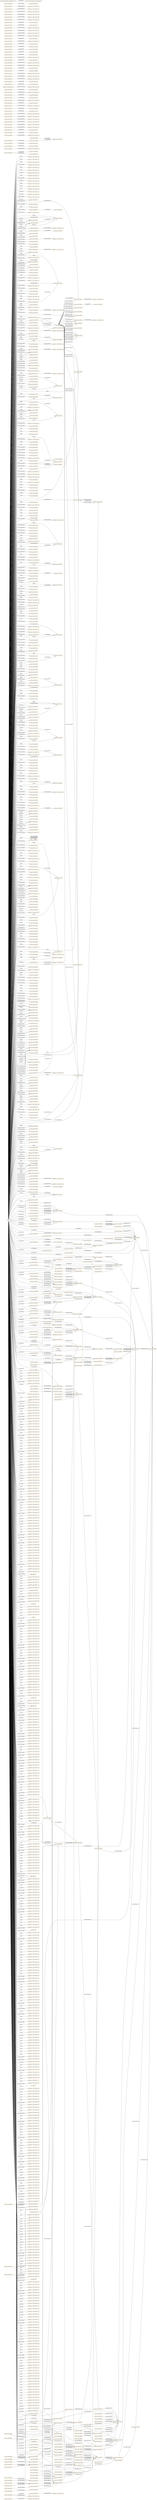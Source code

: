 digraph ar2dtool_diagram { 
rankdir=LR;
size="1501"
node [shape = rectangle, color="orange"]; "resource:SIO_000511" "88a4314:174e371da00:-7f1b" "resource:SIO_000520" "resource:SIO_000554" "resource:SIO_000344" "resource:SIO_001265" "resource:SIO_000806" "88a4314:174e371da00:-7e26" "resource:SIO_000112" "resource:SIO_000072" "resource:SIO_000452" "resource:SIO_010001" "resource:SIO_010010" "resource:SIO_010009" "resource:SIO_010341" "88a4314:174e371da00:-7f5d" "resource:SIO_001001" "resource:SIO_010456" "resource:SIO_000750" "resource:SIO_000256" "resource:SIO_000431" "resource:SIO_000758" "resource:SIO_000391" "resource:SIO_000692" "resource:SIO_000402" "resource:SIO_001091" "resource:SIO_010336" "88a4314:174e371da00:-7dab" "resource:SIO_000776" "resource:SIO_000494" "88a4314:174e371da00:-7e9e" "resource:SIO_000056" "resource:SIO_010530" "resource:SIO_001014" "resource:SIO_001405" "88a4314:174e371da00:-7e6f" "88a4314:174e371da00:-7e7b" "resource:SIO_000016" "88a4314:174e371da00:-7d73" "resource:SIO_000092" "88a4314:174e371da00:-7c79" "resource:SIO_010368" "resource:SIO_001216" "resource:SIO_010289" "resource:SIO_010416" "88a4314:174e371da00:-7cb2" "88a4314:174e371da00:-7e62" "resource:SIO_010048" "resource:SIO_010057" "resource:SIO_000167" "resource:SIO_000314" "88a4314:174e371da00:-7e2c" "resource:SIO_010375" "resource:SIO_001232" "88a4314:174e371da00:-7cc8" "resource:SIO_000962" "resource:SIO_010464" "resource:SIO_010295" "resource:SIO_000417" "resource:SIO_000106" "88a4314:174e371da00:-7e75" "resource:SIO_000720" "resource:SIO_010450" "resource:SIO_010458" "resource:SIO_000532" "resource:SIO_000708" "resource:SIO_000070" "resource:SIO_000404" "resource:SIO_010346" "resource:SIO_010075" "resource:SIO_001176" "resource:SIO_000185" "resource:SIO_001224" "resource:SIO_010035" "88a4314:174e371da00:-7fb2" "resource:SIO_000715" "88a4314:174e371da00:-7f7c" "resource:SIO_010362" "resource:SIO_001210" "resource:SIO_001197" "resource:SIO_000116" "resource:SIO_001218" "resource:SIO_000810" "resource:SIO_000125" "resource:SIO_000701" "resource:SIO_000076" "resource:SIO_000456" "resource:SIO_010442" "88a4314:174e371da00:-7f6e" "resource:SIO_000268" "resource:SIO_000499" "resource:SIO_001010" "resource:SIO_011126" "resource:SIO_000754" "88a4314:174e371da00:-7f8f" "88a4314:174e371da00:-7e1d" "resource:SIO_010008" "resource:SIO_001135" "resource:SIO_001095" "resource:SIO_000089" "resource:SIO_001008" "resource:SIO_010455" "resource:SIO_000722" "resource:SIO_001045" "88a4314:174e371da00:-7c93" "resource:SIO_010462" "resource:SIO_001353" "resource:SIO_010101" "88a4314:174e371da00:-7ea8" "resource:SIO_000036" "resource:SIO_000647" "resource:SIO_000538" "resource:SIO_010497" "resource:SIO_001291" "88a4314:174e371da00:-7c9e" "resource:SIO_010783" "88a4314:174e371da00:-7d3c" "resource:SIO_000458" "88a4314:174e371da00:-7cfd" "resource:SIO_001174" "resource:SIO_000913" "resource:SIO_000915" "resource:SIO_000613" "resource:SIO_000713" "resource:SIO_001188" "resource:SIO_000756" "88a4314:174e371da00:-7e54" "resource:SIO_001297" "resource:SIO_010047" "resource:SIO_000123" "resource:SIO_000074" "resource:SIO_000083" "resource:SIO_010448" "88a4314:174e371da00:-7f43" "88a4314:174e371da00:-7e3d" "resource:SIO_010533" "88a4314:174e371da00:-7dea" "resource:SIO_000468" "resource:SIO_000014" "resource:SIO_000516" "88a4314:174e371da00:-7e65" "resource:SIO_001093" "resource:SIO_000500" "resource:SIO_010051" "resource:SIO_001043" "resource:SIO_000508" "resource:SIO_000429" "resource:SIO_000809" "resource:SIO_010432" "resource:SIO_010782" "resource:SIO_000960" "resource:SIO_001132" "88a4314:174e371da00:-7d58" "resource:SIO_010004" "resource:SIO_000524" "resource:SIO_000550" "resource:SIO_010020" "resource:SIO_000034" "resource:SIO_000434" "88a4314:174e371da00:-7ff8" "88a4314:174e371da00:-7cbf" "resource:SIO_000577" "resource:SIO_000005" "resource:SIO_010309" "resource:SIO_010344" "resource:SIO_000747" "resource:SIO_000279" "88a4314:174e371da00:-7f9b" "resource:SIO_000441" "resource:SIO_000327" "88a4314:174e371da00:-7cb8" "resource:SIO_000462" "resource:SIO_000143" "88a4314:174e371da00:-7f60" "resource:SIO_001295" "resource:SIO_000114" "88a4314:174e371da00:-7edd" "88a4314:174e371da00:-7e4f" "resource:SIO_000454" "resource:SIO_000052" "resource:SIO_010378" "resource:SIO_000353" "resource:SIO_001370" "resource:SIO_001269" "resource:SIO_000012" "resource:SIO_000752" "88a4314:174e371da00:-7da5" "resource:SIO_000555" "resource:SIO_001107" "88a4314:174e371da00:-7c9a" "88a4314:174e371da00:-7f15" "88a4314:174e371da00:-7cf1" "resource:SIO_001301" "resource:SIO_001035" "resource:SIO_001266" "resource:SIO_011001" "resource:SIO_000541" "resource:SIO_000270" "resource:SIO_000318" "resource:SIO_000549" "resource:SIO_001071" "resource:SIO_000512" "resource:SIO_000579" "resource:SIO_010460" "resource:SIO_000638" "resource:SIO_010011" "resource:SIO_001273" "resource:SIO_010410" "88a4314:174e371da00:-7d7d" "88a4314:174e371da00:-7d1e" "resource:SIO_000609" "resource:SIO_000148" "resource:SIO_011118" "resource:SIO_001213" "88a4314:174e371da00:-7cd5" "resource:SIO_000704" "resource:SIO_010342" "resource:SIO_010071" "resource:SIO_000460" "resource:SIO_010039" "resource:SIO_000257" "88a4314:174e371da00:-7fe3" "88a4314:174e371da00:-7dcc" "88a4314:174e371da00:-7ca2" "resource:SIO_000805" "resource:SIO_010337" "resource:SIO_000664" "resource:SIO_001233" "resource:SIO_001375" "88a4314:174e371da00:-7c61" "88a4314:174e371da00:-7e92" "resource:SIO_001267" "88a4314:174e371da00:-7f27" "resource:SIO_000261" "resource:SIO_010058" "resource:SIO_010451" "resource:SIO_001041" "resource:SIO_010459" "resource:SIO_000807" "resource:SIO_010358" "resource:SIO_000963" "resource:SIO_010780" "resource:SIO_000113" "resource:SIO_000004" "88a4314:174e371da00:-7fc1" "resource:SIO_000370" "resource:SIO_010296" "resource:SIO_010002" "resource:SIO_000405" "resource:SIO_000440" "resource:SIO_000448" "88a4314:174e371da00:-7dda" "resource:SIO_000721" "resource:SIO_000751" "resource:SIO_000902" "resource:SIO_000432" "resource:SIO_010096" "resource:SIO_001294" "resource:SIO_001211" "resource:SIO_000702" "88a4314:174e371da00:-7f05" "resource:SIO_010334" "resource:SIO_001177" "88a4314:174e371da00:-7e43" "resource:SIO_000269" "88a4314:174e371da00:-7f72" "resource:SIO_001015" "resource:SIO_000390" "88a4314:174e371da00:-7dbe" "resource:SIO_010443" "resource:SIO_000457" "resource:SIO_010043" "resource:SIO_001090" "88a4314:174e371da00:-7dfa" "88a4314:174e371da00:-7ce9" "resource:SIO_000505" "resource:SIO_001046" "resource:SIO_000168" "resource:SIO_000321" "resource:SIO_001116" "resource:SIO_010376" "88a4314:174e371da00:-7ffc" "resource:SIO_010424" "88a4314:174e371da00:-7fac" "resource:SIO_000965" "88a4314:174e371da00:-7f97" "resource:SIO_000418" "88a4314:174e371da00:-7eb2" "resource:SIO_001009" "resource:SIO_010056" "resource:SIO_000723" "resource:SIO_001264" "88a4314:174e371da00:-7f3a" "resource:SIO_010090" "resource:SIO_011007" "88a4314:174e371da00:-7cbc" "88a4314:174e371da00:-7d9b" "resource:SIO_000111" "88a4314:174e371da00:-7e59" "resource:SIO_000097" "resource:SIO_010463" "resource:SIO_010000" "resource:SIO_000903" "resource:SIO_000614" "resource:SIO_000640" "resource:SIO_000146" "88a4314:174e371da00:-7e16" "resource:SIO_000648" "resource:SIO_000430" "resource:SIO_001292" "resource:SIO_000289" "88a4314:174e371da00:-7de2" "resource:SIO_000707" "resource:SIO_000337" "resource:SIO_000401" "resource:SIO_000459" "resource:SIO_000523" "resource:SIO_010340" "resource:SIO_010074" "resource:SIO_001175" "resource:SIO_001040" "resource:SIO_000914" "88a4314:174e371da00:-7c7f" "resource:SIO_000275" "resource:SIO_000675" "resource:SIO_000784" "88a4314:174e371da00:-7cb4" "resource:SIO_000714" "resource:SIO_011121" "88a4314:174e371da00:-7cea" "88a4314:174e371da00:-7e0f" "88a4314:174e371da00:-7e1e" "resource:SIO_001298" "resource:SIO_001215" "88a4314:174e371da00:-7d28" "resource:SIO_010288" "resource:SIO_010415" "resource:SIO_001136" "resource:SIO_000342" "88a4314:174e371da00:-7d52" "resource:SIO_000376" "resource:SIO_000166" "88a4314:174e371da00:-7c99" "resource:SIO_010508" "resource:SIO_001231" "resource:SIO_000015" "resource:SIO_000580" "resource:SIO_000091" "resource:SIO_000150" "88a4314:174e371da00:-7da1" "resource:SIO_010076" "resource:SIO_000995" "resource:SIO_001270" "88a4314:174e371da00:-7fda" "resource:SIO_000307" "resource:SIO_001094" "resource:SIO_000559" "resource:SIO_000501" "resource:SIO_000509" "88a4314:174e371da00:-7f57" "resource:SIO_001262" "resource:SIO_010457" "resource:SIO_000762" "resource:SIO_001074" "resource:SIO_000539" "resource:SIO_000961" "resource:SIO_010005" "resource:SIO_010345" "resource:SIO_000328" "88a4314:174e371da00:-7eec" "resource:SIO_010100" "resource:SIO_000463" "resource:SIO_000144" "resource:SIO_000035" "resource:SIO_000435" "resource:SIO_010094" "resource:SIO_000395" "resource:SIO_010029" "88a4314:174e371da00:-7f77" "resource:SIO_000578" "resource:SIO_000115" "resource:SIO_001217" "resource:SIO_000006" "resource:SIO_000124" "88a4314:174e371da00:-7f1e" "resource:SIO_000626" "88a4314:174e371da00:-7fd2" "resource:SIO_001289" "resource:SIO_000498" "resource:SIO_000131" "88a4314:174e371da00:-7d77" "88a4314:174e371da00:-7c70" "resource:SIO_000653" "resource:SIO_000753" "resource:SIO_000997" "resource:SIO_001296" "resource:SIO_001209" "resource:SIO_000333" "resource:SIO_000455" "resource:SIO_000503" "resource:SIO_000162" "88a4314:174e371da00:-7d10" "resource:SIO_000284" "resource:SIO_001227" "resource:SIO_010038" "resource:SIO_000354" "88a4314:174e371da00:-7e6c" "resource:SIO_011125" "resource:SIO_010299" "resource:SIO_010007" "88a4314:174e371da00:-7d85" "resource:SIO_000556" "88a4314:174e371da00:-7ff0" "resource:SIO_010411" "88a4314:174e371da00:-7cce" "resource:SIO_010310" "resource:SIO_010054" "resource:SIO_001145" "resource:SIO_001302" "resource:SIO_000592" "resource:SIO_011002" "resource:SIO_011119" "resource:SIO_000428" "88a4314:174e371da00:-7d6a" "resource:SIO_000437" "resource:SIO_010099" "resource:SIO_001072" "resource:SIO_000069" "resource:SIO_000000" "resource:SIO_000400" "resource:SIO_000967" "resource:SIO_010461" "resource:SIO_000639" "resource:SIO_001274" "88a4314:174e371da00:-7db4" "resource:SIO_000396" "resource:SIO_001003" "resource:SIO_000564" "88a4314:174e371da00:-7fb6" "resource:SIO_000719" "resource:SIO_000612" "resource:SIO_000258" "resource:SIO_001214" "resource:SIO_001290" "resource:SIO_000755" "resource:SIO_001336" "resource:SIO_000705" "resource:SIO_000694" "resource:SIO_010046" "resource:SIO_000122" "resource:SIO_001038" "88a4314:174e371da00:-7d63" "resource:SIO_010072" "resource:SIO_010532" "resource:SIO_000959" "resource:SIO_000476" "resource:SIO_000651" "88a4314:174e371da00:-7d84" "resource:SIO_010025" "88a4314:174e371da00:-7f36" "resource:SIO_001050" "88a4314:174e371da00:-7ca9" "resource:SIO_000794" "resource:SIO_001139" "resource:SIO_000073" "resource:SIO_000453" "resource:SIO_000340" "resource:SIO_010447" "resource:SIO_010059" "resource:SIO_000483" "88a4314:174e371da00:-7ed5" "resource:SIO_010506" "resource:SIO_000319" "resource:SIO_001234" "88a4314:174e371da00:-7f93" "resource:SIO_000262" "88a4314:174e371da00:-7ec7" "resource:SIO_000449" "resource:SIO_000108" "resource:SIO_010052" "resource:SIO_000507" "resource:SIO_001260" "resource:SIO_000808" "resource:SIO_010359" "resource:SIO_010423" "resource:SIO_000589" "resource:SIO_000017" "resource:SIO_010003" "88a4314:174e371da00:-7f2f" "resource:SIO_010343" "88a4314:174e371da00:-7daf" "resource:SIO_000562" "88a4314:174e371da00:-7ce3" "resource:SIO_000142" "resource:SIO_000433" "resource:SIO_000469" "88a4314:174e371da00:-7d6e" "88a4314:174e371da00:-7c8f" "resource:SIO_000078" "resource:SIO_010044" "resource:SIO_000780" "resource:SIO_010030" "88a4314:174e371da00:-7d02" "resource:SIO_000616" "resource:SIO_000966" "resource:SIO_000302" "resource:SIO_010363" "resource:SIO_010284" "resource:SIO_000080" "resource:SIO_000984" "resource:SIO_001047" "88a4314:174e371da00:-7f48" "resource:SIO_001117" "resource:SIO_010377" "resource:SIO_010091" "resource:SIO_010425" ; /*classes style*/
	"resource:SIO_010009" -> "resource:SIO_010010" [ label = "owl:disjointWith" ];
	"resource:SIO_001098" -> "resource:SIO_000272" [ label = "rdfs:subPropertyOf" ];
	"resource:SIO_010462" -> "resource:SIO_010463" [ label = "owl:disjointWith" ];
	"resource:SIO_001279" -> "resource:SIO_000008" [ label = "rdfs:subPropertyOf" ];
	"resource:SIO_010377" -> "resource:SIO_010378" [ label = "owl:disjointWith" ];
	"resource:SIO_010377" -> "88a4314:174e371da00:-7cbf" [ label = "owl:equivalentClass" ];
	"resource:SIO_000232" -> "resource:SIO_000062" [ label = "rdfs:subPropertyOf" ];
	"resource:SIO_000805" -> "resource:SIO_000806" [ label = "owl:disjointWith" ];
	"resource:SIO_010432" -> "88a4314:174e371da00:-7cb4" [ label = "owl:equivalentClass" ];
	"resource:SIO_000202" -> "resource:SIO_000145" [ label = "rdfs:subPropertyOf" ];
	"resource:SIO_000093" -> "resource:SIO_000068" [ label = "rdfs:subPropertyOf" ];
	"resource:SIO_001280" -> "resource:SIO_000011" [ label = "rdfs:subPropertyOf" ];
	"resource:SIO_000274" -> "resource:SIO_000497" [ label = "rdfs:subPropertyOf" ];
	"resource:SIO_000274" -> "resource:SIO_000244" [ label = "rdfs:subPropertyOf" ];
	"resource:SIO_001008" -> "88a4314:174e371da00:-7e16" [ label = "owl:equivalentClass" ];
	"resource:SIO_000455" -> "resource:SIO_000458" [ label = "owl:disjointWith" ];
	"resource:SIO_000455" -> "88a4314:174e371da00:-7f1e" [ label = "owl:equivalentClass" ];
	"resource:SIO_000063" -> "resource:SIO_000062" [ label = "rdfs:subPropertyOf" ];
	"resource:SIO_010082" -> "resource:SIO_010078" [ label = "rdfs:subPropertyOf" ];
	"resource:SIO_000244" -> "resource:SIO_000352" [ label = "rdfs:subPropertyOf" ];
	"resource:SIO_000636" -> "resource:SIO_000352" [ label = "rdfs:subPropertyOf" ];
	"resource:SIO_000425" -> "resource:SIO_000001" [ label = "rdfs:subPropertyOf" ];
	"resource:SIO_000214" -> "resource:SIO_000425" [ label = "rdfs:subPropertyOf" ];
	"resource:SIO_000793" -> "resource:SIO_000687" [ label = "rdfs:subPropertyOf" ];
	"resource:SIO_001401" -> "resource:SIO_001154" [ label = "rdfs:subPropertyOf" ];
	"resource:SIO_000974" -> "resource:SIO_000053" [ label = "rdfs:subPropertyOf" ];
	"resource:SIO_000497" -> "resource:SIO_000272" [ label = "rdfs:subPropertyOf" ];
	"resource:SIO_010782" -> "resource:SIO_010783" [ label = "owl:disjointWith" ];
	"resource:SIO_000286" -> "resource:SIO_000497" [ label = "rdfs:subPropertyOf" ];
	"resource:SIO_000552" -> "resource:SIO_000230" [ label = "rdfs:subPropertyOf" ];
	"resource:SIO_001262" -> "88a4314:174e371da00:-7d85" [ label = "owl:equivalentClass" ];
	"resource:SIO_000341" -> "resource:SIO_000425" [ label = "rdfs:subPropertyOf" ];
	"resource:SIO_000733" -> "resource:SIO_000737" [ label = "rdfs:subPropertyOf" ];
	"resource:SIO_000437" -> "88a4314:174e371da00:-7f3a" [ label = "owl:equivalentClass" ];
	"resource:SIO_010456" -> "88a4314:174e371da00:-7c9a" [ label = "owl:equivalentClass" ];
	"resource:SIO_000311" -> "resource:SIO_000232" [ label = "rdfs:subPropertyOf" ];
	"resource:SIO_000226" -> "resource:SIO_000236" [ label = "rdfs:subPropertyOf" ];
	"resource:SIO_000775" -> "resource:SIO_000773" [ label = "rdfs:subPropertyOf" ];
	"resource:SIO_000268" -> "88a4314:174e371da00:-7f6e" [ label = "owl:equivalentClass" ];
	"resource:SIO_000142" -> "resource:SIO_000143" [ label = "owl:disjointWith" ];
	"resource:SIO_000449" -> "resource:SIO_000468" [ label = "owl:disjointWith" ];
	"resource:SIO_000323" -> "resource:SIO_000128" [ label = "rdfs:subPropertyOf" ];
	"resource:SIO_001159" -> "resource:SIO_000062" [ label = "rdfs:subPropertyOf" ];
	"resource:SIO_000208" -> "resource:SIO_000773" [ label = "rdfs:subPropertyOf" ];
	"resource:SIO_000365" -> "resource:SIO_000219" [ label = "rdfs:subPropertyOf" ];
	"resource:SIO_000631" -> "resource:SIO_000628" [ label = "rdfs:subPropertyOf" ];
	"resource:SIO_000420" -> "resource:SIO_000425" [ label = "rdfs:subPropertyOf" ];
	"resource:SIO_000335" -> "resource:SIO_000652" [ label = "rdfs:subPropertyOf" ];
	"resource:SIO_000335" -> "resource:SIO_000293" [ label = "rdfs:subPropertyOf" ];
	"resource:SIO_000124" -> "88a4314:174e371da00:-7f93" [ label = "owl:equivalentClass" ];
	"resource:SIO_001045" -> "88a4314:174e371da00:-7e0f" [ label = "owl:equivalentClass" ];
	"resource:SIO_010058" -> "resource:SIO_010059" [ label = "owl:disjointWith" ];
	"resource:SIO_000673" -> "resource:SIO_000671" [ label = "rdfs:subPropertyOf" ];
	"resource:SIO_000462" -> "resource:SIO_000463" [ label = "owl:disjointWith" ];
	"resource:SIO_000251" -> "resource:SIO_000249" [ label = "rdfs:subPropertyOf" ];
	"resource:SIO_000643" -> "resource:SIO_000224" [ label = "rdfs:subPropertyOf" ];
	"resource:SIO_000558" -> "resource:SIO_010302" [ label = "rdfs:subPropertyOf" ];
	"resource:SIO_001353" -> "88a4314:174e371da00:-7d6e" [ label = "owl:equivalentClass" ];
	"resource:SIO_000221" -> "resource:SIO_000008" [ label = "rdfs:subPropertyOf" ];
	"resource:SIO_010336" -> "resource:SIO_010337" [ label = "owl:disjointWith" ];
	"resource:SIO_000709" -> "resource:SIO_000001" [ label = "rdfs:subPropertyOf" ];
	"resource:SIO_000293" -> "resource:SIO_000203" [ label = "rdfs:subPropertyOf" ];
	"resource:SIO_011126" -> "88a4314:174e371da00:-7c61" [ label = "owl:equivalentClass" ];
	"resource:SIO_000655" -> "resource:SIO_000294" [ label = "rdfs:subPropertyOf" ];
	"resource:SIO_000052" -> "88a4314:174e371da00:-7fda" [ label = "owl:equivalentClass" ];
	"resource:SIO_000710" -> "resource:SIO_000709" [ label = "rdfs:subPropertyOf" ];
	"resource:SIO_000233" -> "resource:SIO_000011" [ label = "rdfs:subPropertyOf" ];
	"resource:SIO_001154" -> "resource:SIO_000294" [ label = "rdfs:subPropertyOf" ];
	"resource:SIO_000203" -> "resource:SIO_000322" [ label = "rdfs:subPropertyOf" ];
	"resource:SIO_000697" -> "resource:SIO_000709" [ label = "rdfs:subPropertyOf" ];
	"resource:SIO_001009" -> "resource:SIO_001010" [ label = "owl:disjointWith" ];
	"resource:SIO_010083" -> "resource:SIO_010079" [ label = "rdfs:subPropertyOf" ];
	"resource:SIO_000064" -> "resource:SIO_000219" [ label = "rdfs:subPropertyOf" ];
	"resource:SIO_000456" -> "resource:SIO_000457" [ label = "owl:disjointWith" ];
	"resource:SIO_000245" -> "resource:SIO_000294" [ label = "rdfs:subPropertyOf" ];
	"resource:SIO_000511" -> "88a4314:174e371da00:-7f05" [ label = "owl:equivalentClass" ];
	"resource:SIO_000426" -> "resource:SIO_000425" [ label = "rdfs:subPropertyOf" ];
	"resource:SIO_000215" -> "resource:SIO_000011" [ label = "rdfs:subPropertyOf" ];
	"resource:SIO_001402" -> "resource:SIO_001154" [ label = "rdfs:subPropertyOf" ];
	"resource:SIO_000975" -> "resource:SIO_000093" [ label = "rdfs:subPropertyOf" ];
	"resource:SIO_000679" -> "resource:SIO_000054" [ label = "rdfs:subPropertyOf" ];
	"resource:SIO_000553" -> "resource:SIO_000231" [ label = "rdfs:subPropertyOf" ];
	"resource:SIO_000342" -> "88a4314:174e371da00:-7f48" [ label = "owl:equivalentClass" ];
	"resource:SIO_000734" -> "resource:SIO_000699" [ label = "rdfs:subPropertyOf" ];
	"resource:SIO_000257" -> "resource:SIO_000258" [ label = "owl:disjointWith" ];
	"resource:SIO_000131" -> "resource:SIO_001197" [ label = "owl:disjointWith" ];
	"resource:SIO_000523" -> "resource:SIO_000524" [ label = "owl:disjointWith" ];
	"resource:SIO_010457" -> "88a4314:174e371da00:-7c93" [ label = "owl:equivalentClass" ];
	"resource:SIO_000312" -> "resource:SIO_000229" [ label = "rdfs:subPropertyOf" ];
	"resource:SIO_000704" -> "resource:SIO_000721" [ label = "owl:disjointWith" ];
	"resource:SIO_000227" -> "resource:SIO_000643" [ label = "rdfs:subPropertyOf" ];
	"resource:SIO_000680" -> "resource:SIO_000679" [ label = "rdfs:subPropertyOf" ];
	"resource:SIO_010005" -> "resource:SIO_010047" [ label = "owl:disjointWith" ];
	"resource:SIO_000269" -> "resource:SIO_000270" [ label = "owl:disjointWith" ];
	"resource:SIO_010288" -> "resource:SIO_010289" [ label = "owl:disjointWith" ];
	"resource:SIO_000324" -> "resource:SIO_000202" [ label = "rdfs:subPropertyOf" ];
	"resource:SIO_010343" -> "88a4314:174e371da00:-7cea" [ label = "owl:equivalentClass" ];
	"resource:SIO_000692" -> "resource:SIO_000694" [ label = "owl:disjointWith" ];
	"resource:SIO_000028" -> "resource:SIO_000145" [ label = "rdfs:subPropertyOf" ];
	"resource:SIO_000209" -> "resource:SIO_000773" [ label = "rdfs:subPropertyOf" ];
	"resource:SIO_000577" -> "resource:SIO_000578" [ label = "owl:disjointWith" ];
	"resource:SIO_000758" -> "resource:SIO_001093" [ label = "owl:disjointWith" ];
	"resource:SIO_000240" -> "resource:SIO_000203" [ label = "rdfs:subPropertyOf" ];
	"resource:SIO_000632" -> "resource:SIO_000210" [ label = "rdfs:subPropertyOf" ];
	"resource:SIO_000421" -> "resource:SIO_000425" [ label = "rdfs:subPropertyOf" ];
	"resource:SIO_000210" -> "resource:SIO_000628" [ label = "rdfs:subPropertyOf" ];
	"resource:SIO_000125" -> "88a4314:174e371da00:-7f8f" [ label = "owl:equivalentClass" ];
	"resource:SIO_001046" -> "resource:SIO_001047" [ label = "owl:disjointWith" ];
	"resource:SIO_010410" -> "88a4314:174e371da00:-7cbc" [ label = "owl:equivalentClass" ];
	"resource:SIO_000970" -> "resource:SIO_000975" [ label = "rdfs:subPropertyOf" ];
	"resource:SIO_001101" -> "resource:SIO_000709" [ label = "rdfs:subPropertyOf" ];
	"resource:SIO_000674" -> "resource:SIO_000672" [ label = "rdfs:subPropertyOf" ];
	"resource:SIO_000589" -> "88a4314:174e371da00:-7eec" [ label = "owl:equivalentClass" ];
	"http://semanticscience.org/ontology/sio.owl" -> "http://creativecommons.org/licenses/by/4.0/" [ label = "terms:license" ];
	"resource:SIO_000252" -> "resource:SIO_000212" [ label = "rdfs:subPropertyOf" ];
	"resource:SIO_000644" -> "resource:SIO_000223" [ label = "rdfs:subPropertyOf" ];
	"resource:SIO_001269" -> "resource:SIO_001270" [ label = "owl:disjointWith" ];
	"resource:SIO_000222" -> "resource:SIO_000011" [ label = "rdfs:subPropertyOf" ];
	"resource:SIO_000011" -> "resource:SIO_000001" [ label = "rdfs:subPropertyOf" ];
	"resource:SIO_000318" -> "resource:SIO_000319" [ label = "owl:disjointWith" ];
	"resource:SIO_000294" -> "resource:SIO_000243" [ label = "rdfs:subPropertyOf" ];
	"resource:SIO_010000" -> "88a4314:174e371da00:-7d63" [ label = "owl:equivalentClass" ];
	"resource:SIO_001209" -> "88a4314:174e371da00:-7d9b" [ label = "owl:equivalentClass" ];
	"resource:SIO_000656" -> "resource:SIO_000655" [ label = "rdfs:subPropertyOf" ];
	"resource:SIO_000053" -> "resource:SIO_000028" [ label = "rdfs:subPropertyOf" ];
	"resource:SIO_000234" -> "resource:SIO_000008" [ label = "rdfs:subPropertyOf" ];
	"resource:SIO_001155" -> "resource:SIO_000352" [ label = "rdfs:subPropertyOf" ];
	"resource:SIO_000807" -> "resource:SIO_000808" [ label = "owl:disjointWith" ];
	"resource:SIO_001210" -> "resource:SIO_001211" [ label = "owl:disjointWith" ];
	"resource:SIO_000204" -> "resource:SIO_000322" [ label = "rdfs:subPropertyOf" ];
	"resource:SIO_000095" -> "resource:SIO_000011" [ label = "rdfs:subPropertyOf" ];
	"resource:SIO_000668" -> "resource:SIO_000628" [ label = "rdfs:subPropertyOf" ];
	"resource:SIO_010295" -> "resource:SIO_010296" [ label = "owl:disjointWith" ];
	"resource:SIO_000246" -> "resource:SIO_000245" [ label = "rdfs:subPropertyOf" ];
	"resource:SIO_000427" -> "resource:SIO_000424" [ label = "rdfs:subPropertyOf" ];
	"resource:SIO_000216" -> "resource:SIO_000008" [ label = "rdfs:subPropertyOf" ];
	"resource:SIO_001403" -> "resource:SIO_000001" [ label = "rdfs:subPropertyOf" ];
	"resource:SIO_000005" -> "resource:SIO_000340" [ label = "owl:disjointWith" ];
	"resource:SIO_000288" -> "resource:SIO_000203" [ label = "rdfs:subPropertyOf" ];
	"resource:SIO_000554" -> "resource:SIO_000555" [ label = "owl:disjointWith" ];
	"resource:SIO_000469" -> "88a4314:174e371da00:-7f15" [ label = "owl:equivalentClass" ];
	"resource:SIO_010362" -> "88a4314:174e371da00:-7cce" [ label = "owl:equivalentClass" ];
	"resource:SIO_000735" -> "resource:SIO_000733" [ label = "rdfs:subPropertyOf" ];
	"resource:SIO_000132" -> "resource:SIO_000322" [ label = "rdfs:subPropertyOf" ];
	"resource:SIO_010458" -> "88a4314:174e371da00:-7c8f" [ label = "owl:equivalentClass" ];
	"resource:SIO_000313" -> "resource:SIO_000310" [ label = "rdfs:subPropertyOf" ];
	"resource:SIO_000892" -> "resource:SIO_000212" [ label = "rdfs:subPropertyOf" ];
	"resource:SIO_000228" -> "resource:SIO_000644" [ label = "rdfs:subPropertyOf" ];
	"resource:SIO_000681" -> "resource:SIO_000679" [ label = "rdfs:subPropertyOf" ];
	"resource:SIO_000017" -> "resource:SIO_000354" [ label = "owl:disjointWith" ];
	"resource:SIO_010302" -> "resource:SIO_000272" [ label = "rdfs:subPropertyOf" ];
	"resource:SIO_000089" -> "88a4314:174e371da00:-7fc1" [ label = "owl:equivalentClass" ];
	"resource:SIO_000440" -> "88a4314:174e371da00:-7f2f" [ label = "owl:equivalentClass" ];
	"resource:SIO_000355" -> "resource:SIO_000229" [ label = "rdfs:subPropertyOf" ];
	"resource:SIO_000059" -> "resource:SIO_000008" [ label = "rdfs:subPropertyOf" ];
	"resource:SIO_010078" -> "resource:SIO_000338" [ label = "rdfs:subPropertyOf" ];
	"resource:SIO_000325" -> "88a4314:174e371da00:-7ff4" [ label = "owl:propertyChainAxiom" ];
	"resource:SIO_000325" -> "resource:SIO_000322" [ label = "rdfs:subPropertyOf" ];
	"resource:SIO_001035" -> "resource:SIO_001038" [ label = "owl:disjointWith" ];
	"resource:SIO_000029" -> "resource:SIO_000096" [ label = "rdfs:subPropertyOf" ];
	"resource:SIO_001301" -> "resource:SIO_001302" [ label = "owl:disjointWith" ];
	"resource:SIO_010048" -> "resource:SIO_010052" [ label = "owl:disjointWith" ];
	"resource:SIO_000482" -> "resource:SIO_000283" [ label = "rdfs:subPropertyOf" ];
	"resource:SIO_000060" -> "resource:SIO_000205" [ label = "rdfs:subPropertyOf" ];
	"resource:SIO_000452" -> "resource:SIO_000454" [ label = "owl:disjointWith" ];
	"resource:SIO_000452" -> "resource:SIO_000453" [ label = "owl:disjointWith" ];
	"resource:SIO_000241" -> "resource:SIO_000652" [ label = "rdfs:subPropertyOf" ];
	"resource:SIO_000241" -> "resource:SIO_000211" [ label = "rdfs:subPropertyOf" ];
	"resource:SIO_000633" -> "resource:SIO_000205" [ label = "rdfs:subPropertyOf" ];
	"resource:SIO_000422" -> "resource:SIO_000283" [ label = "rdfs:subPropertyOf" ];
	"resource:SIO_000211" -> "resource:SIO_000203" [ label = "rdfs:subPropertyOf" ];
	"resource:SIO_000971" -> "resource:SIO_000974" [ label = "rdfs:subPropertyOf" ];
	"resource:SIO_000307" -> "88a4314:174e371da00:-7f60" [ label = "owl:equivalentClass" ];
	"resource:SIO_000283" -> "resource:SIO_000272" [ label = "rdfs:subPropertyOf" ];
	"resource:SIO_000675" -> "88a4314:174e371da00:-7ec7" [ label = "owl:equivalentClass" ];
	"resource:SIO_000072" -> "resource:SIO_000073" [ label = "owl:disjointWith" ];
	"resource:SIO_000253" -> "resource:SIO_000008" [ label = "rdfs:subPropertyOf" ];
	"resource:SIO_001174" -> "88a4314:174e371da00:-7dbe" [ label = "owl:equivalentClass" ];
	"resource:SIO_000223" -> "resource:SIO_000008" [ label = "rdfs:subPropertyOf" ];
	"resource:SIO_010423" -> "88a4314:174e371da00:-7cb8" [ label = "owl:equivalentClass" ];
	"resource:SIO_000772" -> "resource:SIO_000631" [ label = "rdfs:subPropertyOf" ];
	"resource:SIO_000687" -> "resource:SIO_000322" [ label = "rdfs:subPropertyOf" ];
	"resource:SIO_001090" -> "resource:SIO_001091" [ label = "owl:disjointWith" ];
	"resource:SIO_000657" -> "resource:SIO_000352" [ label = "rdfs:subPropertyOf" ];
	"resource:SIO_000054" -> "resource:SIO_000053" [ label = "rdfs:subPropertyOf" ];
	"resource:SIO_000235" -> "resource:SIO_000586" [ label = "rdfs:subPropertyOf" ];
	"resource:SIO_001156" -> "resource:SIO_000294" [ label = "rdfs:subPropertyOf" ];
	"resource:SIO_001156" -> "resource:SIO_000229" [ label = "rdfs:subPropertyOf" ];
	"resource:SIO_000205" -> "resource:SIO_000212" [ label = "rdfs:subPropertyOf" ];
	"resource:SIO_000784" -> "resource:SIO_010048" [ label = "owl:disjointWith" ];
	"resource:SIO_000699" -> "resource:SIO_000737" [ label = "rdfs:subPropertyOf" ];
	"resource:SIO_000965" -> "88a4314:174e371da00:-7e43" [ label = "owl:equivalentClass" ];
	"resource:SIO_000096" -> "resource:SIO_000093" [ label = "rdfs:subPropertyOf" ];
	"resource:SIO_000362" -> "resource:SIO_000008" [ label = "rdfs:subPropertyOf" ];
	"resource:SIO_000277" -> "resource:SIO_000631" [ label = "rdfs:subPropertyOf" ];
	"resource:SIO_000066" -> "resource:SIO_000253" [ label = "rdfs:subPropertyOf" ];
	"resource:SIO_000458" -> "88a4314:174e371da00:-7f1b" [ label = "owl:equivalentClass" ];
	"resource:SIO_000332" -> "resource:SIO_000563" [ label = "rdfs:subPropertyOf" ];
	"resource:SIO_000247" -> "resource:SIO_000244" [ label = "rdfs:subPropertyOf" ];
	"resource:SIO_000905" -> "resource:SIO_000291" [ label = "rdfs:subPropertyOf" ];
	"resource:SIO_010532" -> "resource:SIO_010533" [ label = "owl:disjointWith" ];
	"resource:SIO_010447" -> "resource:SIO_010448" [ label = "owl:disjointWith" ];
	"resource:SIO_000217" -> "resource:SIO_000223" [ label = "rdfs:subPropertyOf" ];
	"resource:SIO_000609" -> "88a4314:174e371da00:-7edd" [ label = "owl:equivalentClass" ];
	"resource:SIO_001404" -> "resource:SIO_001403" [ label = "rdfs:subPropertyOf" ];
	"resource:SIO_000640" -> "resource:SIO_000751" [ label = "owl:disjointWith" ];
	"resource:SIO_010363" -> "88a4314:174e371da00:-7cc8" [ label = "owl:equivalentClass" ];
	"resource:SIO_000736" -> "resource:SIO_000001" [ label = "rdfs:subPropertyOf" ];
	"resource:SIO_010459" -> "resource:SIO_010460" [ label = "owl:disjointWith" ];
	"resource:SIO_000314" -> "88a4314:174e371da00:-7f5d" [ label = "owl:equivalentClass" ];
	"resource:SIO_000229" -> "resource:SIO_000132" [ label = "rdfs:subPropertyOf" ];
	"resource:SIO_000682" -> "resource:SIO_000029" [ label = "rdfs:subPropertyOf" ];
	"resource:SIO_000652" -> "resource:SIO_000203" [ label = "rdfs:subPropertyOf" ];
	"resource:SIO_001096" -> "resource:SIO_000272" [ label = "rdfs:subPropertyOf" ];
	"resource:SIO_000441" -> "88a4314:174e371da00:-7f27" [ label = "owl:equivalentClass" ];
	"resource:SIO_010375" -> "resource:SIO_010376" [ label = "owl:disjointWith" ];
	"resource:SIO_000356" -> "resource:SIO_000062" [ label = "rdfs:subPropertyOf" ];
	"resource:SIO_001277" -> "resource:SIO_000628" [ label = "rdfs:subPropertyOf" ];
	"resource:SIO_000230" -> "resource:SIO_000132" [ label = "rdfs:subPropertyOf" ];
	"resource:SIO_000145" -> "resource:SIO_000322" [ label = "rdfs:subPropertyOf" ];
	"resource:SIO_010079" -> "resource:SIO_000339" [ label = "rdfs:subPropertyOf" ];
	"resource:SIO_000960" -> "resource:SIO_000962" [ label = "owl:disjointWith" ];
	"resource:SIO_000960" -> "resource:SIO_000961" [ label = "owl:disjointWith" ];
	"resource:SIO_000272" -> "resource:SIO_000736" [ label = "rdfs:subPropertyOf" ];
	"resource:SIO_000579" -> "resource:SIO_000580" [ label = "owl:disjointWith" ];
	"resource:SIO_000061" -> "resource:SIO_000322" [ label = "rdfs:subPropertyOf" ];
	"resource:SIO_010080" -> "resource:SIO_010078" [ label = "rdfs:subPropertyOf" ];
	"resource:SIO_000242" -> "resource:SIO_000652" [ label = "rdfs:subPropertyOf" ];
	"resource:SIO_000242" -> "resource:SIO_000240" [ label = "rdfs:subPropertyOf" ];
	"resource:SIO_000634" -> "resource:SIO_000558" [ label = "rdfs:subPropertyOf" ];
	"resource:SIO_000900" -> "resource:SIO_000216" [ label = "rdfs:subPropertyOf" ];
	"resource:SIO_000549" -> "resource:SIO_000550" [ label = "owl:disjointWith" ];
	"resource:SIO_010442" -> "88a4314:174e371da00:-7ca9" [ label = "owl:equivalentClass" ];
	"resource:SIO_000338" -> "resource:SIO_000563" [ label = "rdfs:subPropertyOf" ];
	"resource:SIO_000338" -> "resource:SIO_000243" [ label = "rdfs:subPropertyOf" ];
	"resource:SIO_000212" -> "resource:SIO_000001" [ label = "rdfs:subPropertyOf" ];
	"resource:SIO_000972" -> "resource:SIO_000974" [ label = "rdfs:subPropertyOf" ];
	"resource:SIO_000495" -> "resource:SIO_000272" [ label = "rdfs:subPropertyOf" ];
	"resource:SIO_010780" -> "88a4314:174e371da00:-7c70" [ label = "owl:equivalentClass" ];
	"resource:SIO_000254" -> "resource:SIO_000011" [ label = "rdfs:subPropertyOf" ];
	"resource:SIO_000646" -> "resource:SIO_000643" [ label = "rdfs:subPropertyOf" ];
	"resource:SIO_000224" -> "resource:SIO_000011" [ label = "rdfs:subPropertyOf" ];
	"resource:SIO_000139" -> "resource:SIO_000132" [ label = "rdfs:subPropertyOf" ];
	"resource:SIO_010424" -> "resource:SIO_010425" [ label = "owl:disjointWith" ];
	"resource:SIO_000773" -> "resource:SIO_000252" [ label = "rdfs:subPropertyOf" ];
	"resource:SIO_000562" -> "resource:SIO_010284" [ label = "owl:disjointWith" ];
	"resource:SIO_000477" -> "resource:SIO_000422" [ label = "rdfs:subPropertyOf" ];
	"resource:SIO_010309" -> "resource:SIO_010310" [ label = "owl:disjointWith" ];
	"resource:SIO_000658" -> "resource:SIO_000657" [ label = "rdfs:subPropertyOf" ];
	"resource:SIO_001242" -> "resource:SIO_000736" [ label = "rdfs:subPropertyOf" ];
	"resource:SIO_001157" -> "resource:SIO_000352" [ label = "rdfs:subPropertyOf" ];
	"resource:SIO_000236" -> "resource:SIO_000646" [ label = "rdfs:subPropertyOf" ];
	"resource:SIO_000628" -> "resource:SIO_000001" [ label = "rdfs:subPropertyOf" ];
	"resource:SIO_000809" -> "88a4314:174e371da00:-7e6f" [ label = "owl:equivalentClass" ];
	"resource:SIO_000206" -> "resource:SIO_000772" [ label = "rdfs:subPropertyOf" ];
	"resource:SIO_000966" -> "resource:SIO_000967" [ label = "owl:disjointWith" ];
	"resource:SIO_000363" -> "resource:SIO_000011" [ label = "rdfs:subPropertyOf" ];
	"resource:SIO_000278" -> "resource:SIO_000252" [ label = "rdfs:subPropertyOf" ];
	"resource:SIO_000810" -> "88a4314:174e371da00:-7e6c" [ label = "owl:equivalentClass" ];
	"resource:SIO_000248" -> "resource:SIO_000352" [ label = "rdfs:subPropertyOf" ];
	"resource:SIO_000122" -> "88a4314:174e371da00:-7f9b" [ label = "owl:equivalentClass" ];
	"resource:SIO_000490" -> "resource:SIO_000482" [ label = "rdfs:subPropertyOf" ];
	"resource:SIO_000218" -> "resource:SIO_000224" [ label = "rdfs:subPropertyOf" ];
	"resource:SIO_000671" -> "resource:SIO_000008" [ label = "rdfs:subPropertyOf" ];
	"resource:SIO_001405" -> "resource:SIO_010052" [ label = "owl:disjointWith" ];
	"resource:SIO_000586" -> "resource:SIO_000644" [ label = "rdfs:subPropertyOf" ];
	"resource:SIO_000641" -> "resource:SIO_000008" [ label = "rdfs:subPropertyOf" ];
	"resource:SIO_000737" -> "resource:SIO_000736" [ label = "rdfs:subPropertyOf" ];
	"resource:SIO_000707" -> "resource:SIO_000708" [ label = "owl:disjointWith" ];
	"resource:SIO_000291" -> "resource:SIO_000230" [ label = "rdfs:subPropertyOf" ];
	"resource:SIO_000080" -> "resource:SIO_000448" [ label = "owl:disjointWith" ];
	"resource:SIO_001097" -> "resource:SIO_000272" [ label = "rdfs:subPropertyOf" ];
	"resource:SIO_010461" -> "resource:SIO_010464" [ label = "owl:disjointWith" ];
	"resource:SIO_001278" -> "resource:SIO_000628" [ label = "rdfs:subPropertyOf" ];
	"resource:SIO_000749" -> "resource:SIO_000737" [ label = "rdfs:subPropertyOf" ];
	"resource:SIO_000231" -> "resource:SIO_000062" [ label = "rdfs:subPropertyOf" ];
	"resource:SIO_000020" -> "resource:SIO_000210" [ label = "rdfs:subPropertyOf" ];
	"resource:SIO_010346" -> "88a4314:174e371da00:-7cd5" [ label = "owl:equivalentClass" ];
	"resource:SIO_000719" -> "resource:SIO_000720" [ label = "owl:disjointWith" ];
	"resource:SIO_000092" -> "88a4314:174e371da00:-7fb6" [ label = "owl:equivalentClass" ];
	"resource:SIO_000484" -> "resource:SIO_000482" [ label = "rdfs:subPropertyOf" ];
	"resource:SIO_000273" -> "resource:SIO_000053" [ label = "rdfs:subPropertyOf" ];
	"resource:SIO_000062" -> "resource:SIO_000322" [ label = "rdfs:subPropertyOf" ];
	"resource:SIO_010081" -> "resource:SIO_010079" [ label = "rdfs:subPropertyOf" ];
	"resource:SIO_001375" -> "88a4314:174e371da00:-7d6a" [ label = "owl:equivalentClass" ];
	"resource:SIO_000369" -> "resource:SIO_000273" [ label = "rdfs:subPropertyOf" ];
	"resource:SIO_000243" -> "resource:SIO_000322" [ label = "rdfs:subPropertyOf" ];
	"resource:SIO_000635" -> "resource:SIO_000294" [ label = "rdfs:subPropertyOf" ];
	"resource:SIO_000901" -> "resource:SIO_000215" [ label = "rdfs:subPropertyOf" ];
	"resource:SIO_000424" -> "resource:SIO_000283" [ label = "rdfs:subPropertyOf" ];
	"resource:SIO_000339" -> "resource:SIO_000557" [ label = "rdfs:subPropertyOf" ];
	"resource:SIO_000339" -> "resource:SIO_000243" [ label = "rdfs:subPropertyOf" ];
	"resource:SIO_000213" -> "resource:SIO_000425" [ label = "rdfs:subPropertyOf" ];
	"resource:SIO_000128" -> "resource:SIO_000061" [ label = "rdfs:subPropertyOf" ];
	"resource:SIO_000973" -> "resource:SIO_000975" [ label = "rdfs:subPropertyOf" ];
	"resource:SIO_000496" -> "resource:SIO_000495" [ label = "rdfs:subPropertyOf" ];
	"resource:SIO_000255" -> "resource:SIO_000008" [ label = "rdfs:subPropertyOf" ];
	"resource:SIO_000647" -> "resource:SIO_000648" [ label = "owl:disjointWith" ];
	"resource:SIO_010455" -> "88a4314:174e371da00:-7c9e" [ label = "owl:equivalentClass" ];
	"resource:SIO_000310" -> "resource:SIO_000093" [ label = "rdfs:subPropertyOf" ];
	"resource:SIO_000225" -> "resource:SIO_000235" [ label = "rdfs:subPropertyOf" ];
	"resource:SIO_000774" -> "resource:SIO_000772" [ label = "rdfs:subPropertyOf" ];
	"resource:SIO_001116" -> "resource:SIO_001117" [ label = "owl:disjointWith" ];
	"resource:SIO_000563" -> "resource:SIO_000628" [ label = "rdfs:subPropertyOf" ];
	"resource:SIO_000352" -> "resource:SIO_000243" [ label = "rdfs:subPropertyOf" ];
	"resource:SIO_001273" -> "resource:SIO_001274" [ label = "owl:disjointWith" ];
	"resource:SIO_000322" -> "resource:SIO_000001" [ label = "rdfs:subPropertyOf" ];
	"resource:SIO_001158" -> "resource:SIO_000229" [ label = "rdfs:subPropertyOf" ];
	"resource:SIO_000629" -> "resource:SIO_000557" [ label = "rdfs:subPropertyOf" ];
	"resource:SIO_000207" -> "resource:SIO_000772" [ label = "rdfs:subPropertyOf" ];
	"resource:SIO_010100" -> "resource:SIO_010101" [ label = "owl:disjointWith" ];
	"resource:SIO_000364" -> "resource:SIO_000253" [ label = "rdfs:subPropertyOf" ];
	"resource:SIO_000630" -> "resource:SIO_010302" [ label = "rdfs:subPropertyOf" ];
	"resource:SIO_000068" -> "resource:SIO_000061" [ label = "rdfs:subPropertyOf" ];
	"resource:SIO_000334" -> "resource:SIO_000652" [ label = "rdfs:subPropertyOf" ];
	"resource:SIO_000334" -> "resource:SIO_000288" [ label = "rdfs:subPropertyOf" ];
	"resource:SIO_000249" -> "resource:SIO_000294" [ label = "rdfs:subPropertyOf" ];
	"resource:SIO_000123" -> "88a4314:174e371da00:-7f97" [ label = "owl:equivalentClass" ];
	"resource:SIO_010057" -> "88a4314:174e371da00:-7d3c" [ label = "owl:equivalentClass" ];
	"resource:SIO_000491" -> "resource:SIO_000482" [ label = "rdfs:subPropertyOf" ];
	"resource:SIO_000219" -> "resource:SIO_000011" [ label = "rdfs:subPropertyOf" ];
	"resource:SIO_000672" -> "resource:SIO_000011" [ label = "rdfs:subPropertyOf" ];
	"resource:SIO_000008" -> "resource:SIO_000001" [ label = "rdfs:subPropertyOf" ];
	"resource:SIO_000250" -> "resource:SIO_000248" [ label = "rdfs:subPropertyOf" ];
	"resource:SIO_000642" -> "resource:SIO_000011" [ label = "rdfs:subPropertyOf" ];
	"resource:SIO_000557" -> "resource:SIO_000212" [ label = "rdfs:subPropertyOf" ];
	"resource:SIO_000738" -> "resource:SIO_000737" [ label = "rdfs:subPropertyOf" ];
	"resource:SIO_000612" -> "88a4314:174e371da00:-7ed5" [ label = "owl:equivalentClass" ];
	"NULL" -> "resource:SIO_000498" [ label = "rdf:first" ];
	"NULL" -> "88a4314:174e371da00:-7c3f" [ label = "rdf:rest" ];
	"NULL" -> "resource:SIO_000070" [ label = "rdf:first" ];
	"NULL" -> "resource:SIO_000776" [ label = "owl:someValuesFrom" ];
	"NULL" -> "resource:SIO_000115" [ label = "rdf:first" ];
	"NULL" -> "resource:SIO_000613" [ label = "owl:someValuesFrom" ];
	"NULL" -> "resource:SIO_000146" [ label = "owl:someValuesFrom" ];
	"NULL" -> "resource:SIO_000072" [ label = "owl:someValuesFrom" ];
	"NULL" -> "88a4314:174e371da00:-7c4c" [ label = "rdf:rest" ];
	"NULL" -> "resource:SIO_000059" [ label = "owl:onProperty" ];
	"NULL" -> "88a4314:174e371da00:-7c0d" [ label = "rdf:rest" ];
	"NULL" -> "88a4314:174e371da00:-7fbe" [ label = "rdf:rest" ];
	"NULL" -> "resource:SIO_010344" [ label = "owl:someValuesFrom" ];
	"NULL" -> "resource:SIO_001217" [ label = "rdf:first" ];
	"NULL" -> "88a4314:174e371da00:-7d69" [ label = "owl:intersectionOf" ];
	"NULL" -> "88a4314:174e371da00:-7ff7" [ label = "owl:unionOf" ];
	"NULL" -> "88a4314:174e371da00:-7cc7" [ label = "owl:intersectionOf" ];
	"NULL" -> "resource:SIO_001177" [ label = "owl:someValuesFrom" ];
	"NULL" -> "88a4314:174e371da00:-7e6d" [ label = "rdf:rest" ];
	"NULL" -> "88a4314:174e371da00:-7d27" [ label = "owl:intersectionOf" ];
	"NULL" -> "88a4314:174e371da00:-7c1a" [ label = "rdf:rest" ];
	"NULL" -> "resource:SIO_011007" [ label = "owl:someValuesFrom" ];
	"NULL" -> "resource:SIO_000210" [ label = "owl:onProperty" ];
	"NULL" -> "resource:SIO_010450" [ label = "owl:someValuesFrom" ];
	"NULL" -> "resource:SIO_000433" [ label = "rdf:first" ];
	"NULL" -> "resource:SIO_000268" [ label = "owl:someValuesFrom" ];
	"NULL" -> "resource:SIO_010375" [ label = "rdf:first" ];
	"NULL" -> "88a4314:174e371da00:-7d37" [ label = "owl:intersectionOf" ];
	"NULL" -> "88a4314:174e371da00:-7c01" [ label = "owl:members" ];
	"NULL" -> "88a4314:174e371da00:-7e65" [ label = "rdf:first" ];
	"NULL" -> "88a4314:174e371da00:-7faa" [ label = "rdf:rest" ];
	"NULL" -> "resource:SIO_000499" [ label = "owl:someValuesFrom" ];
	"NULL" -> "resource:SIO_000006" [ label = "rdf:first" ];
	"NULL" -> "resource:SIO_000456" [ label = "rdf:first" ];
	"NULL" -> "88a4314:174e371da00:-7e2b" [ label = "owl:unionOf" ];
	"NULL" -> "88a4314:174e371da00:-7e64" [ label = "owl:intersectionOf" ];
	"NULL" -> "resource:SIO_000272" [ label = "owl:onProperty" ];
	"NULL" -> "88a4314:174e371da00:-7ea7" [ label = "owl:intersectionOf" ];
	"NULL" -> "88a4314:174e371da00:-7e1a" [ label = "rdf:rest" ];
	"NULL" -> "88a4314:174e371da00:-7fab" [ label = "owl:unionOf" ];
	"NULL" -> "resource:SIO_000069" [ label = "owl:someValuesFrom" ];
	"NULL" -> "resource:SIO_000096" [ label = "owl:onProperty" ];
	"NULL" -> "88a4314:174e371da00:-7fd2" [ label = "owl:someValuesFrom" ];
	"NULL" -> "88a4314:174e371da00:-7f22" [ label = "rdf:rest" ];
	"NULL" -> "88a4314:174e371da00:-7cb3" [ label = "owl:intersectionOf" ];
	"NULL" -> "resource:SIO_000434" [ label = "rdf:first" ];
	"NULL" -> "88a4314:174e371da00:-7cde" [ label = "rdf:rest" ];
	"NULL" -> "resource:SIO_010079" [ label = "owl:onProperty" ];
	"NULL" -> "resource:SIO_000214" [ label = "owl:onProperty" ];
	"NULL" -> "resource:SIO_010376" [ label = "rdf:first" ];
	"NULL" -> "88a4314:174e371da00:-7f92" [ label = "owl:intersectionOf" ];
	"NULL" -> "88a4314:174e371da00:-7c60" [ label = "owl:unionOf" ];
	"NULL" -> "resource:SIO_010094" [ label = "owl:someValuesFrom" ];
	"NULL" -> "resource:SIO_010010" [ label = "owl:onClass" ];
	"NULL" -> "resource:SIO_010463" [ label = "rdf:first" ];
	"NULL" -> "88a4314:174e371da00:-7c84" [ label = "rdf:rest" ];
	"NULL" -> "resource:SIO_000808" [ label = "rdf:first" ];
	"NULL" -> "resource:SIO_001047" [ label = "rdf:first" ];
	"NULL" -> "resource:SIO_010358" [ label = "rdf:first" ];
	"NULL" -> "resource:SIO_010008" [ label = "owl:someValuesFrom" ];
	"NULL" -> "resource:SIO_000261" [ label = "owl:someValuesFrom" ];
	"NULL" -> "88a4314:174e371da00:-7fb3" [ label = "rdf:rest" ];
	"NULL" -> "88a4314:174e371da00:-7e4f" [ label = "owl:someValuesFrom" ];
	"NULL" -> "88a4314:174e371da00:-7d6b" [ label = "rdf:rest" ];
	"NULL" -> "88a4314:174e371da00:-7c13" [ label = "rdf:rest" ];
	"NULL" -> "resource:SIO_001050" [ label = "owl:someValuesFrom" ];
	"NULL" -> "resource:SIO_000635" [ label = "owl:onProperty" ];
	"NULL" -> "88a4314:174e371da00:-7f71" [ label = "owl:intersectionOf" ];
	"NULL" -> "resource:SIO_000035" [ label = "rdf:first" ];
	"NULL" -> "88a4314:174e371da00:-7eda" [ label = "rdf:rest" ];
	"NULL" -> "88a4314:174e371da00:-7c20" [ label = "rdf:rest" ];
	"NULL" -> "resource:SIO_000355" [ label = "owl:onProperty" ];
	"NULL" -> "88a4314:174e371da00:-7f8c" [ label = "rdf:rest" ];
	"NULL" -> "resource:SIO_000325" [ label = "rdf:first" ];
	"NULL" -> "resource:SIO_001234" [ label = "owl:someValuesFrom" ];
	"NULL" -> "88a4314:174e371da00:-7fe3" [ label = "owl:someValuesFrom" ];
	"NULL" -> "resource:SIO_000707" [ label = "owl:someValuesFrom" ];
	"NULL" -> "resource:SIO_010464" [ label = "rdf:first" ];
	"NULL" -> "88a4314:174e371da00:-7dda" [ label = "owl:someValuesFrom" ];
	"NULL" -> "resource:SIO_001215" [ label = "rdf:first" ];
	"NULL" -> "88a4314:174e371da00:-7c5f" [ label = "rdf:rest" ];
	"NULL" -> "resource:SIO_011119" [ label = "owl:someValuesFrom" ];
	"NULL" -> "88a4314:174e371da00:-7c4e" [ label = "owl:members" ];
	"NULL" -> "resource:SIO_000273" [ label = "owl:onProperty" ];
	"NULL" -> "resource:SIO_000915" [ label = "rdf:first" ];
	"NULL" -> "88a4314:174e371da00:-7cb9" [ label = "rdf:rest" ];
	"NULL" -> "resource:SIO_000312" [ label = "owl:onProperty" ];
	"NULL" -> "88a4314:174e371da00:-7c2d" [ label = "rdf:rest" ];
	"NULL" -> "88a4314:174e371da00:-7cb5" [ label = "rdf:rest" ];
	"NULL" -> "resource:SIO_001227" [ label = "owl:someValuesFrom" ];
	"NULL" -> "resource:SIO_000333" [ label = "rdf:first" ];
	"NULL" -> "88a4314:174e371da00:-7edc" [ label = "owl:unionOf" ];
	"NULL" -> "88a4314:174e371da00:-7e0e" [ label = "owl:unionOf" ];
	"NULL" -> "88a4314:174e371da00:-7c3a" [ label = "rdf:rest" ];
	"NULL" -> "88a4314:174e371da00:-7cfd" [ label = "owl:someValuesFrom" ];
	"NULL" -> "88a4314:174e371da00:-7c52" [ label = "owl:members" ];
	"NULL" -> "resource:SIO_001003" [ label = "owl:someValuesFrom" ];
	"NULL" -> "resource:SIO_000762" [ label = "owl:someValuesFrom" ];
	"NULL" -> "88a4314:174e371da00:-7f17" [ label = "rdf:rest" ];
	"NULL" -> "88a4314:174e371da00:-7d57" [ label = "owl:intersectionOf" ];
	"NULL" -> "88a4314:174e371da00:-7f67" [ label = "rdf:rest" ];
	"NULL" -> "88a4314:174e371da00:-7fca" [ label = "rdf:rest" ];
	"NULL" -> "88a4314:174e371da00:-7ef0" [ label = "rdf:rest" ];
	"NULL" -> "88a4314:174e371da00:-7f7c" [ label = "owl:someValuesFrom" ];
	"NULL" -> "88a4314:174e371da00:-7c7f" [ label = "owl:someValuesFrom" ];
	"NULL" -> "resource:SIO_000256" [ label = "owl:someValuesFrom" ];
	"NULL" -> "88a4314:174e371da00:-7d02" [ label = "owl:someValuesFrom" ];
	"NULL" -> "88a4314:174e371da00:-7dde" [ label = "owl:someValuesFrom" ];
	"NULL" -> "88a4314:174e371da00:-7f35" [ label = "owl:unionOf" ];
	"NULL" -> "88a4314:174e371da00:-7e1d" [ label = "rdf:first" ];
	"NULL" -> "88a4314:174e371da00:-7f74" [ label = "rdf:rest" ];
	"NULL" -> "88a4314:174e371da00:-7d25" [ label = "rdf:rest" ];
	"NULL" -> "resource:SIO_000115" [ label = "owl:someValuesFrom" ];
	"NULL" -> "resource:SIO_010296" [ label = "rdf:first" ];
	"NULL" -> "resource:SIO_000671" [ label = "owl:onProperty" ];
	"NULL" -> "88a4314:174e371da00:-7dd7" [ label = "rdf:rest" ];
	"NULL" -> "resource:SIO_000755" [ label = "owl:someValuesFrom" ];
	"NULL" -> "resource:SIO_000402" [ label = "owl:onClass" ];
	"NULL" -> "88a4314:174e371da00:-7c78" [ label = "owl:intersectionOf" ];
	"NULL" -> "resource:SIO_000341" [ label = "owl:onProperty" ];
	"NULL" -> "resource:SIO_000501" [ label = "owl:onClass" ];
	"NULL" -> "resource:SIO_010450" [ label = "rdf:first" ];
	"NULL" -> "88a4314:174e371da00:-7c08" [ label = "rdf:rest" ];
	"NULL" -> "88a4314:174e371da00:-7eb1" [ label = "owl:unionOf" ];
	"NULL" -> "88a4314:174e371da00:-7e15" [ label = "owl:unionOf" ];
	"NULL" -> "resource:SIO_000507" [ label = "owl:allValuesFrom" ];
	"NULL" -> "resource:SIO_000113" [ label = "owl:someValuesFrom" ];
	"NULL" -> "resource:SIO_010038" [ label = "owl:someValuesFrom" ];
	"NULL" -> "88a4314:174e371da00:-7fef" [ label = "owl:unionOf" ];
	"NULL" -> "88a4314:174e371da00:-7c26" [ label = "rdf:rest" ];
	"NULL" -> "resource:SIO_010008" [ label = "owl:onClass" ];
	"NULL" -> "88a4314:174e371da00:-7f4f" [ label = "rdf:rest" ];
	"NULL" -> "resource:SIO_010001" [ label = "owl:onClass" ];
	"NULL" -> "88a4314:174e371da00:-7e81" [ label = "rdf:first" ];
	"NULL" -> "resource:SIO_000723" [ label = "owl:someValuesFrom" ];
	"NULL" -> "resource:SIO_000097" [ label = "owl:someValuesFrom" ];
	"NULL" -> "88a4314:174e371da00:-7e58" [ label = "owl:intersectionOf" ];
	"NULL" -> "88a4314:174e371da00:-7dae" [ label = "owl:intersectionOf" ];
	"NULL" -> "resource:SIO_000006" [ label = "owl:someValuesFrom" ];
	"NULL" -> "88a4314:174e371da00:-7e75" [ label = "owl:someValuesFrom" ];
	"NULL" -> "88a4314:174e371da00:-7c33" [ label = "rdf:rest" ];
	"NULL" -> "resource:SIO_001265" [ label = "rdf:first" ];
	"NULL" -> "88a4314:174e371da00:-7f80" [ label = "owl:intersectionOf" ];
	"NULL" -> "88a4314:174e371da00:-7fe0" [ label = "rdf:rest" ];
	"NULL" -> "88a4314:174e371da00:-7d0d" [ label = "rdf:rest" ];
	"NULL" -> "resource:SIO_000291" [ label = "owl:onProperty" ];
	"NULL" -> "resource:SIO_001211" [ label = "owl:someValuesFrom" ];
	"NULL" -> "resource:SIO_010001" [ label = "rdf:first" ];
	"NULL" -> "resource:SIO_000675" [ label = "owl:someValuesFrom" ];
	"NULL" -> "88a4314:174e371da00:-7e08" [ label = "rdf:rest" ];
	"NULL" -> "88a4314:174e371da00:-7bff" [ label = "rdf:rest" ];
	"NULL" -> "88a4314:174e371da00:-7e3d" [ label = "owl:someValuesFrom" ];
	"NULL" -> "resource:SIO_000015" [ label = "rdf:first" ];
	"NULL" -> "88a4314:174e371da00:-7c40" [ label = "rdf:rest" ];
	"NULL" -> "resource:SIO_000036" [ label = "owl:someValuesFrom" ];
	"NULL" -> "88a4314:174e371da00:-7f2a" [ label = "rdf:rest" ];
	"NULL" -> "88a4314:174e371da00:-7e61" [ label = "rdf:rest" ];
	"NULL" -> "resource:SIO_000106" [ label = "owl:someValuesFrom" ];
	"NULL" -> "resource:SIO_000004" [ label = "owl:someValuesFrom" ];
	"NULL" -> "resource:SIO_000752" [ label = "owl:someValuesFrom" ];
	"NULL" -> "resource:SIO_000984" [ label = "rdf:first" ];
	"NULL" -> "88a4314:174e371da00:-7e84" [ label = "owl:withRestrictions" ];
	"NULL" -> "88a4314:174e371da00:-7c8c" [ label = "rdf:rest" ];
	"NULL" -> "88a4314:174e371da00:-7c4d" [ label = "rdf:rest" ];
	"NULL" -> "resource:SIO_000370" [ label = "owl:allValuesFrom" ];
	"NULL" -> "xsd:double" [ label = "owl:onDatatype" ];
	"NULL" -> "resource:SIO_001266" [ label = "rdf:first" ];
	"NULL" -> "88a4314:174e371da00:-7c0e" [ label = "rdf:rest" ];
	"NULL" -> "resource:SIO_010002" [ label = "rdf:first" ];
	"NULL" -> "88a4314:174e371da00:-7dbc" [ label = "rdf:rest" ];
	"NULL" -> "resource:SIO_000966" [ label = "rdf:first" ];
	"NULL" -> "88a4314:174e371da00:-7ca7" [ label = "rdf:rest" ];
	"NULL" -> "resource:SIO_000400" [ label = "rdf:first" ];
	"NULL" -> "88a4314:174e371da00:-7c5a" [ label = "rdf:rest" ];
	"NULL" -> "resource:SIO_010080" [ label = "owl:onProperty" ];
	"NULL" -> "88a4314:174e371da00:-7c1b" [ label = "rdf:rest" ];
	"NULL" -> "88a4314:174e371da00:-7ea8" [ label = "owl:someValuesFrom" ];
	"NULL" -> "resource:SIO_010342" [ label = "rdf:first" ];
	"NULL" -> "resource:SIO_000776" [ label = "rdf:first" ];
	"NULL" -> "resource:SIO_000228" [ label = "owl:onProperty" ];
	"NULL" -> "resource:SIO_000310" [ label = "owl:onProperty" ];
	"NULL" -> "resource:SIO_000300" [ label = "owl:onProperty" ];
	"NULL" -> "88a4314:174e371da00:-7ec4" [ label = "rdf:rest" ];
	"NULL" -> "resource:SIO_001294" [ label = "rdf:first" ];
	"NULL" -> "88a4314:174e371da00:-7f37" [ label = "rdf:rest" ];
	"NULL" -> "resource:SIO_000720" [ label = "owl:someValuesFrom" ];
	"NULL" -> "88a4314:174e371da00:-7daf" [ label = "owl:someValuesFrom" ];
	"NULL" -> "resource:SIO_000427" [ label = "owl:onProperty" ];
	"NULL" -> "resource:SIO_010099" [ label = "owl:someValuesFrom" ];
	"NULL" -> "88a4314:174e371da00:-7d0f" [ label = "owl:intersectionOf" ];
	"NULL" -> "88a4314:174e371da00:-7f6d" [ label = "owl:unionOf" ];
	"NULL" -> "xsd:string" [ label = "owl:someValuesFrom" ];
	"NULL" -> "88a4314:174e371da00:-7f98" [ label = "rdf:rest" ];
	"NULL" -> "resource:SIO_010051" [ label = "rdf:first" ];
	"NULL" -> "88a4314:174e371da00:-7d45" [ label = "rdf:rest" ];
	"NULL" -> "resource:SIO_000111" [ label = "rdf:first" ];
	"NULL" -> "88a4314:174e371da00:-7f55" [ label = "rdf:rest" ];
	"NULL" -> "resource:SIO_000167" [ label = "rdf:first" ];
	"NULL" -> "resource:SIO_010416" [ label = "owl:someValuesFrom" ];
	"NULL" -> "resource:SIO_000641" [ label = "owl:onProperty" ];
	"NULL" -> "resource:SIO_000713" [ label = "owl:someValuesFrom" ];
	"NULL" -> "88a4314:174e371da00:-7df7" [ label = "rdf:rest" ];
	"NULL" -> "rdf:nil" [ label = "rdf:rest" ];
	"NULL" -> "88a4314:174e371da00:-7c98" [ label = "owl:intersectionOf" ];
	"NULL" -> "88a4314:174e371da00:-7de2" [ label = "owl:someValuesFrom" ];
	"NULL" -> "88a4314:174e371da00:-7dc9" [ label = "rdf:rest" ];
	"NULL" -> "resource:SIO_001040" [ label = "owl:someValuesFrom" ];
	"NULL" -> "88a4314:174e371da00:-7e59" [ label = "owl:someValuesFrom" ];
	"NULL" -> "resource:SIO_010464" [ label = "owl:someValuesFrom" ];
	"NULL" -> "resource:SIO_000758" [ label = "owl:someValuesFrom" ];
	"NULL" -> "88a4314:174e371da00:-7eac" [ label = "owl:intersectionOf" ];
	"NULL" -> "88a4314:174e371da00:-7ccd" [ label = "owl:intersectionOf" ];
	"NULL" -> "resource:SIO_000342" [ label = "rdf:first" ];
	"NULL" -> "resource:SIO_000162" [ label = "owl:someValuesFrom" ];
	"NULL" -> "resource:SIO_001231" [ label = "owl:someValuesFrom" ];
	"NULL" -> "88a4314:174e371da00:-7f30" [ label = "rdf:rest" ];
	"NULL" -> "resource:SIO_000702" [ label = "owl:onClass" ];
	"NULL" -> "resource:SIO_000148" [ label = "owl:someValuesFrom" ];
	"NULL" -> "88a4314:174e371da00:-7e99" [ label = "rdf:rest" ];
	"NULL" -> "resource:SIO_000362" [ label = "owl:onProperty" ];
	"NULL" -> "88a4314:174e371da00:-7d9e" [ label = "rdf:rest" ];
	"NULL" -> "88a4314:174e371da00:-7cad" [ label = "rdf:rest" ];
	"NULL" -> "resource:SIO_000963" [ label = "rdf:first" ];
	"NULL" -> "resource:SIO_000168" [ label = "rdf:first" ];
	"NULL" -> "88a4314:174e371da00:-7ff3" [ label = "rdf:rest" ];
	"NULL" -> "resource:SIO_000091" [ label = "owl:allValuesFrom" ];
	"NULL" -> "resource:SIO_000559" [ label = "owl:someValuesFrom" ];
	"NULL" -> "resource:SIO_010448" [ label = "owl:onClass" ];
	"NULL" -> "88a4314:174e371da00:-7c14" [ label = "rdf:rest" ];
	"NULL" -> "88a4314:174e371da00:-7f7b" [ label = "owl:intersectionOf" ];
	"NULL" -> "88a4314:174e371da00:-7de1" [ label = "owl:intersectionOf" ];
	"NULL" -> "resource:SIO_000370" [ label = "rdf:first" ];
	"NULL" -> "88a4314:174e371da00:-7edb" [ label = "rdf:rest" ];
	"NULL" -> "resource:SIO_000640" [ label = "owl:someValuesFrom" ];
	"NULL" -> "resource:SIO_010058" [ label = "rdf:first" ];
	"NULL" -> "resource:SIO_000092" [ label = "owl:someValuesFrom" ];
	"NULL" -> "88a4314:174e371da00:-7c21" [ label = "rdf:rest" ];
	"NULL" -> "resource:SIO_000395" [ label = "owl:someValuesFrom" ];
	"NULL" -> "88a4314:174e371da00:-7d3a" [ label = "rdf:rest" ];
	"NULL" -> "resource:SIO_001260" [ label = "rdf:first" ];
	"NULL" -> "resource:SIO_000638" [ label = "owl:someValuesFrom" ];
	"NULL" -> "88a4314:174e371da00:-7de6" [ label = "owl:someValuesFrom" ];
	"NULL" -> "88a4314:174e371da00:-7d83" [ label = "owl:intersectionOf" ];
	"NULL" -> "88a4314:174e371da00:-7c9f" [ label = "rdf:rest" ];
	"NULL" -> "88a4314:174e371da00:-7d51" [ label = "owl:intersectionOf" ];
	"NULL" -> "88a4314:174e371da00:-7ce8" [ label = "owl:intersectionOf" ];
	"NULL" -> "resource:SIO_011002" [ label = "owl:someValuesFrom" ];
	"NULL" -> "resource:SIO_000715" [ label = "owl:someValuesFrom" ];
	"NULL" -> "resource:SIO_000284" [ label = "owl:someValuesFrom" ];
	"NULL" -> "resource:SIO_001210" [ label = "rdf:first" ];
	"NULL" -> "resource:SIO_000083" [ label = "owl:someValuesFrom" ];
	"NULL" -> "88a4314:174e371da00:-7e14" [ label = "rdf:rest" ];
	"NULL" -> "resource:SIO_000015" [ label = "owl:allValuesFrom" ];
	"NULL" -> "88a4314:174e371da00:-7c2e" [ label = "rdf:rest" ];
	"NULL" -> "resource:SIO_010362" [ label = "owl:someValuesFrom" ];
	"NULL" -> "88a4314:174e371da00:-7eeb" [ label = "owl:unionOf" ];
	"NULL" -> "88a4314:174e371da00:-7c7a" [ label = "rdf:rest" ];
	"NULL" -> "resource:SIO_010059" [ label = "rdf:first" ];
	"NULL" -> "88a4314:174e371da00:-7c3b" [ label = "rdf:rest" ];
	"NULL" -> "88a4314:174e371da00:-7cc3" [ label = "rdf:rest" ];
	"NULL" -> "88a4314:174e371da00:-7ec6" [ label = "owl:intersectionOf" ];
	"NULL" -> "resource:SIO_000390" [ label = "owl:someValuesFrom" ];
	"NULL" -> "88a4314:174e371da00:-7c58" [ label = "owl:members" ];
	"NULL" -> "88a4314:174e371da00:-7e9b" [ label = "rdf:rest" ];
	"NULL" -> "xsd:anyURI" [ label = "owl:someValuesFrom" ];
	"NULL" -> "resource:SIO_010443" [ label = "owl:someValuesFrom" ];
	"NULL" -> "88a4314:174e371da00:-7cd0" [ label = "rdf:rest" ];
	"NULL" -> "resource:SIO_001210" [ label = "owl:someValuesFrom" ];
	"NULL" -> "88a4314:174e371da00:-7fb2" [ label = "owl:someValuesFrom" ];
	"NULL" -> "88a4314:174e371da00:-7f18" [ label = "rdf:rest" ];
	"NULL" -> "rdfs:Literal" [ label = "owl:allValuesFrom" ];
	"NULL" -> "resource:SIO_010010" [ label = "rdf:first" ];
	"NULL" -> "88a4314:174e371da00:-7e83" [ label = "rdf:first" ];
	"NULL" -> "resource:SIO_001211" [ label = "rdf:first" ];
	"NULL" -> "resource:SIO_001188" [ label = "owl:someValuesFrom" ];
	"NULL" -> "88a4314:174e371da00:-7d7c" [ label = "owl:intersectionOf" ];
	"NULL" -> "resource:SIO_001267" [ label = "rdf:first" ];
	"NULL" -> "resource:SIO_000139" [ label = "owl:onProperty" ];
	"NULL" -> "resource:SIO_000805" [ label = "rdf:first" ];
	"NULL" -> "88a4314:174e371da00:-7f79" [ label = "rdf:rest" ];
	"NULL" -> "resource:SIO_000631" [ label = "owl:onProperty" ];
	"NULL" -> "resource:SIO_000216" [ label = "owl:onProperty" ];
	"NULL" -> "88a4314:174e371da00:-7f26" [ label = "owl:intersectionOf" ];
	"NULL" -> "resource:SIO_000401" [ label = "owl:onClass" ];
	"NULL" -> "resource:SIO_000334" [ label = "owl:onProperty" ];
	"NULL" -> "resource:SIO_010461" [ label = "owl:someValuesFrom" ];
	"NULL" -> "88a4314:174e371da00:-7fcc" [ label = "owl:unionOf" ];
	"NULL" -> "88a4314:174e371da00:-7c7e" [ label = "owl:intersectionOf" ];
	"NULL" -> "resource:SIO_000967" [ label = "rdf:first" ];
	"NULL" -> "resource:SIO_000262" [ label = "rdf:first" ];
	"NULL" -> "88a4314:174e371da00:-7c1c" [ label = "owl:members" ];
	"NULL" -> "resource:SIO_000500" [ label = "owl:onClass" ];
	"NULL" -> "88a4314:174e371da00:-7e0d" [ label = "rdf:rest" ];
	"NULL" -> "resource:SIO_000701" [ label = "owl:someValuesFrom" ];
	"NULL" -> "resource:SIO_000554" [ label = "rdf:first" ];
	"NULL" -> "88a4314:174e371da00:-7c09" [ label = "rdf:rest" ];
	"NULL" -> "88a4314:174e371da00:-7cff" [ label = "rdf:rest" ];
	"NULL" -> "88a4314:174e371da00:-7de9" [ label = "owl:intersectionOf" ];
	"NULL" -> "88a4314:174e371da00:-7cd4" [ label = "owl:intersectionOf" ];
	"NULL" -> "88a4314:174e371da00:-7ee4" [ label = "owl:intersectionOf" ];
	"NULL" -> "resource:SIO_010011" [ label = "rdf:first" ];
	"NULL" -> "88a4314:174e371da00:-7e53" [ label = "owl:intersectionOf" ];
	"NULL" -> "88a4314:174e371da00:-7f42" [ label = "owl:intersectionOf" ];
	"NULL" -> "resource:SIO_000279" [ label = "owl:someValuesFrom" ];
	"NULL" -> "resource:SIO_000338" [ label = "owl:onProperty" ];
	"NULL" -> "resource:SIO_000270" [ label = "rdf:first" ];
	"NULL" -> "88a4314:174e371da00:-7d7f" [ label = "rdf:rest" ];
	"NULL" -> "88a4314:174e371da00:-7fd8" [ label = "rdf:rest" ];
	"NULL" -> "resource:SIO_000420" [ label = "owl:onProperty" ];
	"NULL" -> "resource:SIO_000417" [ label = "owl:allValuesFrom" ];
	"NULL" -> "resource:SIO_000150" [ label = "owl:someValuesFrom" ];
	"NULL" -> "resource:SIO_010007" [ label = "owl:onClass" ];
	"NULL" -> "resource:SIO_000402" [ label = "rdf:first" ];
	"NULL" -> "resource:SIO_000404" [ label = "owl:someValuesFrom" ];
	"NULL" -> "88a4314:174e371da00:-7d49" [ label = "owl:intersectionOf" ];
	"NULL" -> "88a4314:174e371da00:-7dfa" [ label = "owl:someValuesFrom" ];
	"NULL" -> "88a4314:174e371da00:-7f76" [ label = "owl:intersectionOf" ];
	"NULL" -> "88a4314:174e371da00:-7c34" [ label = "rdf:rest" ];
	"NULL" -> "88a4314:174e371da00:-7cbb" [ label = "owl:intersectionOf" ];
	"NULL" -> "88a4314:174e371da00:-7f9a" [ label = "owl:intersectionOf" ];
	"NULL" -> "88a4314:174e371da00:-7c23" [ label = "owl:members" ];
	"NULL" -> "88a4314:174e371da00:-7c37" [ label = "owl:members" ];
	"NULL" -> "88a4314:174e371da00:-7ca8" [ label = "owl:unionOf" ];
	"NULL" -> "resource:SIO_000555" [ label = "rdf:first" ];
	"NULL" -> "resource:SIO_000369" [ label = "owl:onProperty" ];
	"NULL" -> "88a4314:174e371da00:-7c41" [ label = "rdf:rest" ];
	"NULL" -> "88a4314:174e371da00:-7d2c" [ label = "owl:intersectionOf" ];
	"NULL" -> "88a4314:174e371da00:-7c6f" [ label = "owl:unionOf" ];
	"NULL" -> "resource:SIO_001296" [ label = "rdf:first" ];
	"NULL" -> "resource:SIO_000302" [ label = "owl:someValuesFrom" ];
	"NULL" -> "resource:SIO_000512" [ label = "rdf:first" ];
	"NULL" -> "88a4314:174e371da00:-7f72" [ label = "owl:someValuesFrom" ];
	"NULL" -> "resource:SIO_000353" [ label = "owl:someValuesFrom" ];
	"NULL" -> "resource:SIO_000080" [ label = "owl:someValuesFrom" ];
	"NULL" -> "88a4314:174e371da00:-7d7d" [ label = "owl:someValuesFrom" ];
	"NULL" -> "88a4314:174e371da00:-7e1e" [ label = "owl:someValuesFrom" ];
	"NULL" -> "resource:SIO_001289" [ label = "rdf:first" ];
	"NULL" -> "88a4314:174e371da00:-7e7e" [ label = "owl:intersectionOf" ];
	"NULL" -> "resource:SIO_001047" [ label = "owl:someValuesFrom" ];
	"NULL" -> "resource:SIO_000215" [ label = "owl:onProperty" ];
	"NULL" -> "resource:SIO_010782" [ label = "rdf:first" ];
	"NULL" -> "resource:SIO_010334" [ label = "owl:onClass" ];
	"NULL" -> "88a4314:174e371da00:-7da5" [ label = "owl:someValuesFrom" ];
	"NULL" -> "resource:SIO_010025" [ label = "rdf:first" ];
	"NULL" -> "resource:SIO_000674" [ label = "owl:onProperty" ];
	"NULL" -> "resource:SIO_000668" [ label = "owl:onProperty" ];
	"NULL" -> "88a4314:174e371da00:-7d58" [ label = "owl:someValuesFrom" ];
	"NULL" -> "resource:SIO_000328" [ label = "owl:someValuesFrom" ];
	"NULL" -> "resource:SIO_010046" [ label = "rdf:first" ];
	"NULL" -> "88a4314:174e371da00:-7cd6" [ label = "rdf:rest" ];
	"NULL" -> "resource:SIO_001370" [ label = "owl:someValuesFrom" ];
	"NULL" -> "88a4314:174e371da00:-7e41" [ label = "rdf:rest" ];
	"NULL" -> "resource:SIO_010007" [ label = "rdf:first" ];
	"NULL" -> "88a4314:174e371da00:-7c5b" [ label = "rdf:rest" ];
	"NULL" -> "resource:SIO_010044" [ label = "owl:onClass" ];
	"NULL" -> "resource:SIO_010081" [ label = "owl:onProperty" ];
	"NULL" -> "resource:SIO_000750" [ label = "owl:someValuesFrom" ];
	"NULL" -> "resource:SIO_001297" [ label = "rdf:first" ];
	"NULL" -> "resource:SIO_001072" [ label = "owl:someValuesFrom" ];
	"NULL" -> "resource:SIO_001107" [ label = "owl:someValuesFrom" ];
	"NULL" -> "resource:SIO_001094" [ label = "rdf:first" ];
	"NULL" -> "88a4314:174e371da00:-7dee" [ label = "owl:intersectionOf" ];
	"NULL" -> "88a4314:174e371da00:-7cdc" [ label = "owl:unionOf" ];
	"NULL" -> "88a4314:174e371da00:-7fc0" [ label = "owl:intersectionOf" ];
	"NULL" -> "88a4314:174e371da00:-7d9a" [ label = "owl:unionOf" ];
	"NULL" -> "88a4314:174e371da00:-7e7c" [ label = "rdf:rest" ];
	"NULL" -> "88a4314:174e371da00:-7c86" [ label = "owl:unionOf" ];
	"NULL" -> "resource:SIO_000997" [ label = "rdf:first" ];
	"NULL" -> "resource:SIO_000431" [ label = "rdf:first" ];
	"NULL" -> "88a4314:174e371da00:-7cb1" [ label = "rdf:rest" ];
	"NULL" -> "resource:SIO_000063" [ label = "owl:onProperty" ];
	"NULL" -> "88a4314:174e371da00:-7d78" [ label = "rdf:rest" ];
	"NULL" -> "resource:SIO_010074" [ label = "rdf:first" ];
	"NULL" -> "88a4314:174e371da00:-7c2b" [ label = "owl:members" ];
	"NULL" -> "resource:SIO_010075" [ label = "owl:someValuesFrom" ];
	"NULL" -> "88a4314:174e371da00:-7fac" [ label = "owl:someValuesFrom" ];
	"NULL" -> "88a4314:174e371da00:-7ed2" [ label = "rdf:rest" ];
	"NULL" -> "88a4314:174e371da00:-7dab" [ label = "owl:someValuesFrom" ];
	"NULL" -> "88a4314:174e371da00:-7da4" [ label = "owl:intersectionOf" ];
	"NULL" -> "resource:SIO_010343" [ label = "owl:someValuesFrom" ];
	"NULL" -> "88a4314:174e371da00:-7df9" [ label = "owl:unionOf" ];
	"NULL" -> "88a4314:174e371da00:-7db4" [ label = "owl:someValuesFrom" ];
	"NULL" -> "88a4314:174e371da00:-7df8" [ label = "rdf:rest" ];
	"NULL" -> "resource:SIO_010008" [ label = "rdf:first" ];
	"NULL" -> "resource:SIO_000052" [ label = "owl:someValuesFrom" ];
	"NULL" -> "88a4314:174e371da00:-7f39" [ label = "owl:intersectionOf" ];
	"NULL" -> "resource:SIO_010299" [ label = "owl:someValuesFrom" ];
	"NULL" -> "88a4314:174e371da00:-7c9d" [ label = "owl:intersectionOf" ];
	"NULL" -> "88a4314:174e371da00:-7ca2" [ label = "owl:someValuesFrom" ];
	"NULL" -> "resource:SIO_000975" [ label = "owl:onProperty" ];
	"NULL" -> "88a4314:174e371da00:-7dcc" [ label = "owl:someValuesFrom" ];
	"NULL" -> "resource:SIO_001095" [ label = "rdf:first" ];
	"NULL" -> "88a4314:174e371da00:-7f24" [ label = "rdf:rest" ];
	"NULL" -> "88a4314:174e371da00:-7c29" [ label = "rdf:rest" ];
	"NULL" -> "88a4314:174e371da00:-7f5f" [ label = "owl:unionOf" ];
	"NULL" -> "resource:SIO_000432" [ label = "rdf:first" ];
	"NULL" -> "resource:SIO_010508" [ label = "rdf:first" ];
	"NULL" -> "88a4314:174e371da00:-7d62" [ label = "owl:unionOf" ];
	"NULL" -> "resource:SIO_000068" [ label = "rdf:first" ];
	"NULL" -> "resource:SIO_000212" [ label = "owl:onProperty" ];
	"NULL" -> "resource:SIO_000754" [ label = "owl:someValuesFrom" ];
	"NULL" -> "resource:SIO_010075" [ label = "rdf:first" ];
	"NULL" -> "resource:SIO_000701" [ label = "owl:onClass" ];
	"NULL" -> "resource:SIO_000512" [ label = "owl:onClass" ];
	"NULL" -> "88a4314:174e371da00:-7f14" [ label = "owl:intersectionOf" ];
	"NULL" -> "resource:SIO_010461" [ label = "rdf:first" ];
	"NULL" -> "resource:SIO_000337" [ label = "owl:someValuesFrom" ];
	"NULL" -> "resource:SIO_000806" [ label = "rdf:first" ];
	"NULL" -> "resource:SIO_000005" [ label = "rdf:first" ];
	"NULL" -> "88a4314:174e371da00:-7ca1" [ label = "owl:unionOf" ];
	"NULL" -> "88a4314:174e371da00:-7c47" [ label = "rdf:rest" ];
	"NULL" -> "resource:SIO_000616" [ label = "owl:someValuesFrom" ];
	"NULL" -> "88a4314:174e371da00:-7cfa" [ label = "rdf:rest" ];
	"NULL" -> "resource:SIO_000132" [ label = "owl:onProperty" ];
	"NULL" -> "88a4314:174e371da00:-7dbd" [ label = "owl:unionOf" ];
	"NULL" -> "88a4314:174e371da00:-7c54" [ label = "rdf:rest" ];
	"NULL" -> "resource:SIO_010447" [ label = "owl:onClass" ];
	"NULL" -> "resource:SIO_000076" [ label = "rdf:first" ];
	"NULL" -> "88a4314:174e371da00:-7fc6" [ label = "rdf:rest" ];
	"NULL" -> "resource:SIO_000780" [ label = "rdf:first" ];
	"NULL" -> "resource:SIO_010009" [ label = "owl:someValuesFrom" ];
	"NULL" -> "88a4314:174e371da00:-7c22" [ label = "rdf:rest" ];
	"NULL" -> "88a4314:174e371da00:-7d7a" [ label = "rdf:rest" ];
	"NULL" -> "resource:SIO_000483" [ label = "rdf:first" ];
	"NULL" -> "xsd:integer" [ label = "owl:someValuesFrom" ];
	"NULL" -> "88a4314:174e371da00:-7e82" [ label = "rdf:rest" ];
	"NULL" -> "88a4314:174e371da00:-7caf" [ label = "owl:intersectionOf" ];
	"NULL" -> "resource:SIO_010462" [ label = "rdf:first" ];
	"NULL" -> "88a4314:174e371da00:-7e47" [ label = "owl:intersectionOf" ];
	"NULL" -> "resource:SIO_000807" [ label = "rdf:first" ];
	"NULL" -> "88a4314:174e371da00:-7eaa" [ label = "rdf:rest" ];
	"NULL" -> "resource:SIO_000476" [ label = "rdf:first" ];
	"NULL" -> "88a4314:174e371da00:-7e1b" [ label = "owl:unionOf" ];
	"NULL" -> "88a4314:174e371da00:-7e91" [ label = "owl:intersectionOf" ];
	"NULL" -> "88a4314:174e371da00:-7e9d" [ label = "owl:intersectionOf" ];
	"NULL" -> "resource:SIO_001046" [ label = "rdf:first" ];
	"NULL" -> "88a4314:174e371da00:-7f77" [ label = "owl:someValuesFrom" ];
	"NULL" -> "resource:SIO_000244" [ label = "owl:onProperty" ];
	"NULL" -> "88a4314:174e371da00:-7bfb" [ label = "rdf:rest" ];
	"NULL" -> "88a4314:174e371da00:-7dd9" [ label = "owl:intersectionOf" ];
	"NULL" -> "resource:SIO_010007" [ label = "owl:someValuesFrom" ];
	"NULL" -> "88a4314:174e371da00:-7c6e" [ label = "rdf:rest" ];
	"NULL" -> "resource:SIO_000428" [ label = "rdf:first" ];
	"NULL" -> "resource:SIO_000503" [ label = "owl:someValuesFrom" ];
	"NULL" -> "88a4314:174e371da00:-7c49" [ label = "owl:members" ];
	"NULL" -> "resource:SIO_000995" [ label = "rdf:first" ];
	"NULL" -> "resource:SIO_000095" [ label = "owl:onProperty" ];
	"NULL" -> "resource:SIO_000068" [ label = "owl:onProperty" ];
	"NULL" -> "resource:SIO_000257" [ label = "rdf:first" ];
	"NULL" -> "88a4314:174e371da00:-7e8f" [ label = "rdf:rest" ];
	"NULL" -> "resource:SIO_000034" [ label = "rdf:first" ];
	"NULL" -> "88a4314:174e371da00:-7ce9" [ label = "rdf:first" ];
	"NULL" -> "88a4314:174e371da00:-7ed4" [ label = "owl:intersectionOf" ];
	"NULL" -> "resource:SIO_010078" [ label = "owl:onProperty" ];
	"NULL" -> "88a4314:174e371da00:-7f8e" [ label = "owl:intersectionOf" ];
	"NULL" -> "resource:SIO_000213" [ label = "owl:onProperty" ];
	"NULL" -> "88a4314:174e371da00:-7fae" [ label = "rdf:rest" ];
	"NULL" -> "resource:SIO_001074" [ label = "rdf:first" ];
	"NULL" -> "resource:SIO_001233" [ label = "owl:someValuesFrom" ];
	"NULL" -> "resource:SIO_000628" [ label = "owl:onProperty" ];
	"NULL" -> "88a4314:174e371da00:-7ee9" [ label = "rdf:rest" ];
	"NULL" -> "resource:SIO_000538" [ label = "rdf:first" ];
	"NULL" -> "88a4314:174e371da00:-7c0a" [ label = "rdf:rest" ];
	"NULL" -> "resource:SIO_011118" [ label = "owl:someValuesFrom" ];
	"NULL" -> "88a4314:174e371da00:-7f19" [ label = "rdf:rest" ];
	"NULL" -> "88a4314:174e371da00:-7e6a" [ label = "rdf:rest" ];
	"NULL" -> "resource:SIO_000429" [ label = "rdf:first" ];
	"NULL" -> "resource:SIO_000015" [ label = "owl:someValuesFrom" ];
	"NULL" -> "resource:SIO_010346" [ label = "rdf:first" ];
	"NULL" -> "xsd:decimal" [ label = "owl:someValuesFrom" ];
	"NULL" -> "resource:SIO_000258" [ label = "rdf:first" ];
	"NULL" -> "resource:SIO_000217" [ label = "owl:onProperty" ];
	"NULL" -> "88a4314:174e371da00:-7d84" [ label = "rdf:first" ];
	"NULL" -> "resource:SIO_000520" [ label = "owl:onClass" ];
	"NULL" -> "resource:SIO_000116" [ label = "owl:onClass" ];
	"NULL" -> "88a4314:174e371da00:-7e26" [ label = "owl:someValuesFrom" ];
	"NULL" -> "88a4314:174e371da00:-7d8a" [ label = "owl:intersectionOf" ];
	"NULL" -> "resource:SIO_000539" [ label = "rdf:first" ];
	"NULL" -> "88a4314:174e371da00:-7f94" [ label = "rdf:rest" ];
	"NULL" -> "resource:SIO_010004" [ label = "owl:someValuesFrom" ];
	"NULL" -> "resource:SIO_001224" [ label = "owl:someValuesFrom" ];
	"NULL" -> "resource:SIO_000626" [ label = "rdf:first" ];
	"NULL" -> "88a4314:174e371da00:-7f12" [ label = "rdf:rest" ];
	"NULL" -> "88a4314:174e371da00:-7ef2" [ label = "owl:intersectionOf" ];
	"NULL" -> "88a4314:174e371da00:-7c17" [ label = "rdf:rest" ];
	"NULL" -> "88a4314:174e371da00:-7fd9" [ label = "owl:unionOf" ];
	"NULL" -> "resource:SIO_010090" [ label = "rdf:first" ];
	"NULL" -> "88a4314:174e371da00:-7d77" [ label = "owl:someValuesFrom" ];
	"NULL" -> "resource:SIO_010009" [ label = "rdf:first" ];
	"NULL" -> "resource:SIO_010295" [ label = "rdf:first" ];
	"NULL" -> "88a4314:174e371da00:-7cdb" [ label = "rdf:rest" ];
	"NULL" -> "88a4314:174e371da00:-7c35" [ label = "rdf:rest" ];
	"NULL" -> "88a4314:174e371da00:-7f5e" [ label = "rdf:rest" ];
	"NULL" -> "resource:SIO_000626" [ label = "owl:someValuesFrom" ];
	"NULL" -> "88a4314:174e371da00:-7c97" [ label = "owl:unionOf" ];
	"NULL" -> "resource:SIO_000651" [ label = "owl:someValuesFrom" ];
	"NULL" -> "88a4314:174e371da00:-7c42" [ label = "rdf:rest" ];
	"NULL" -> "88a4314:174e371da00:-7e56" [ label = "rdf:rest" ];
	"NULL" -> "88a4314:174e371da00:-7c03" [ label = "rdf:rest" ];
	"NULL" -> "88a4314:174e371da00:-7f6f" [ label = "rdf:rest" ];
	"NULL" -> "88a4314:174e371da00:-7d1c" [ label = "rdf:rest" ];
	"NULL" -> "88a4314:174e371da00:-7f2c" [ label = "rdf:rest" ];
	"NULL" -> "88a4314:174e371da00:-7fb0" [ label = "rdf:rest" ];
	"NULL" -> "88a4314:174e371da00:-7d72" [ label = "owl:intersectionOf" ];
	"NULL" -> "88a4314:174e371da00:-7e1c" [ label = "owl:intersectionOf" ];
	"NULL" -> "resource:SIO_001156" [ label = "owl:onProperty" ];
	"NULL" -> "88a4314:174e371da00:-7de5" [ label = "owl:withRestrictions" ];
	"NULL" -> "88a4314:174e371da00:-7ff0" [ label = "owl:allValuesFrom" ];
	"NULL" -> "resource:SIO_010091" [ label = "rdf:first" ];
	"NULL" -> "resource:SIO_011126" [ label = "owl:someValuesFrom" ];
	"NULL" -> "resource:SIO_010096" [ label = "owl:someValuesFrom" ];
	"NULL" -> "resource:SIO_000722" [ label = "owl:someValuesFrom" ];
	"NULL" -> "resource:SIO_000005" [ label = "owl:someValuesFrom" ];
	"NULL" -> "resource:SIO_001264" [ label = "rdf:first" ];
	"NULL" -> "88a4314:174e371da00:-7c9b" [ label = "rdf:rest" ];
	"NULL" -> "88a4314:174e371da00:-7e03" [ label = "rdf:rest" ];
	"NULL" -> "88a4314:174e371da00:-7ce4" [ label = "rdf:rest" ];
	"NULL" -> "resource:SIO_010035" [ label = "owl:someValuesFrom" ];
	"NULL" -> "resource:SIO_010340" [ label = "rdf:first" ];
	"NULL" -> "resource:SIO_000232" [ label = "owl:onProperty" ];
	"NULL" -> "resource:SIO_000376" [ label = "owl:someValuesFrom" ];
	"NULL" -> "resource:SIO_001214" [ label = "rdf:first" ];
	"NULL" -> "88a4314:174e371da00:-7c99" [ label = "rdf:first" ];
	"NULL" -> "88a4314:174e371da00:-7cf1" [ label = "owl:someValuesFrom" ];
	"NULL" -> "88a4314:174e371da00:-7c2a" [ label = "rdf:rest" ];
	"NULL" -> "resource:SIO_001292" [ label = "rdf:first" ];
	"NULL" -> "resource:SIO_000734" [ label = "owl:onProperty" ];
	"NULL" -> "resource:SIO_010456" [ label = "rdf:first" ];
	"NULL" -> "88a4314:174e371da00:-7c05" [ label = "owl:members" ];
	"NULL" -> "resource:SIO_000914" [ label = "rdf:first" ];
	"NULL" -> "88a4314:174e371da00:-7d86" [ label = "rdf:rest" ];
	"NULL" -> "88a4314:174e371da00:-7d47" [ label = "rdf:rest" ];
	"NULL" -> "resource:SIO_010337" [ label = "owl:onClass" ];
	"NULL" -> "88a4314:174e371da00:-7f47" [ label = "owl:intersectionOf" ];
	"NULL" -> "88a4314:174e371da00:-7ea5" [ label = "rdf:rest" ];
	"NULL" -> "resource:SIO_000459" [ label = "rdf:first" ];
	"NULL" -> "resource:SIO_000483" [ label = "owl:someValuesFrom" ];
	"NULL" -> "resource:SIO_000653" [ label = "owl:someValuesFrom" ];
	"NULL" -> "88a4314:174e371da00:-7e85" [ label = "owl:someValuesFrom" ];
	"NULL" -> "resource:SIO_000006" [ label = "owl:allValuesFrom" ];
	"NULL" -> "resource:SIO_001035" [ label = "owl:someValuesFrom" ];
	"NULL" -> "resource:SIO_010030" [ label = "owl:someValuesFrom" ];
	"NULL" -> "resource:SIO_010001" [ label = "owl:someValuesFrom" ];
	"NULL" -> "resource:SIO_010341" [ label = "rdf:first" ];
	"NULL" -> "resource:SIO_010075" [ label = "owl:onClass" ];
	"NULL" -> "resource:SIO_000496" [ label = "owl:onProperty" ];
	"NULL" -> "88a4314:174e371da00:-7e2a" [ label = "rdf:rest" ];
	"NULL" -> "88a4314:174e371da00:-7cb7" [ label = "owl:intersectionOf" ];
	"NULL" -> "88a4314:174e371da00:-7dc7" [ label = "rdf:rest" ];
	"NULL" -> "resource:SIO_010334" [ label = "rdf:first" ];
	"NULL" -> "88a4314:174e371da00:-7d61" [ label = "rdf:rest" ];
	"NULL" -> "resource:SIO_000532" [ label = "owl:onClass" ];
	"NULL" -> "resource:SIO_000236" [ label = "owl:onProperty" ];
	"NULL" -> "resource:SIO_001041" [ label = "owl:someValuesFrom" ];
	"NULL" -> "88a4314:174e371da00:-7f96" [ label = "owl:intersectionOf" ];
	"NULL" -> "88a4314:174e371da00:-7f32" [ label = "rdf:rest" ];
	"NULL" -> "resource:SIO_001135" [ label = "rdf:first" ];
	"NULL" -> "88a4314:174e371da00:-7cee" [ label = "rdf:rest" ];
	"NULL" -> "88a4314:174e371da00:-7c48" [ label = "rdf:rest" ];
	"NULL" -> "88a4314:174e371da00:-7ff9" [ label = "rdf:rest" ];
	"NULL" -> "88a4314:174e371da00:-7c5c" [ label = "owl:members" ];
	"NULL" -> "resource:SIO_000166" [ label = "rdf:first" ];
	"NULL" -> "88a4314:174e371da00:-7ff5" [ label = "rdf:rest" ];
	"NULL" -> "resource:SIO_010415" [ label = "owl:someValuesFrom" ];
	"NULL" -> "88a4314:174e371da00:-7da2" [ label = "rdf:rest" ];
	"NULL" -> "88a4314:174e371da00:-7c94" [ label = "rdf:rest" ];
	"NULL" -> "resource:SIO_000000" [ label = "rdf:first" ];
	"NULL" -> "88a4314:174e371da00:-7c55" [ label = "rdf:rest" ];
	"NULL" -> "resource:SIO_000614" [ label = "rdf:first" ];
	"NULL" -> "resource:SIO_010099" [ label = "rdf:first" ];
	"NULL" -> "resource:SIO_000643" [ label = "owl:onProperty" ];
	"NULL" -> "88a4314:174e371da00:-7d2f" [ label = "rdf:rest" ];
	"NULL" -> "xsd:integer" [ label = "owl:allValuesFrom" ];
	"NULL" -> "88a4314:174e371da00:-7e76" [ label = "rdf:rest" ];
	"NULL" -> "resource:SIO_010056" [ label = "rdf:first" ];
	"NULL" -> "resource:SIO_000011" [ label = "owl:onProperty" ];
	"NULL" -> "resource:SIO_001336" [ label = "owl:onClass" ];
	"NULL" -> "resource:SIO_000426" [ label = "owl:onProperty" ];
	"NULL" -> "resource:SIO_001136" [ label = "rdf:first" ];
	"NULL" -> "88a4314:174e371da00:-7eea" [ label = "rdf:rest" ];
	"NULL" -> "88a4314:174e371da00:-7e0a" [ label = "owl:intersectionOf" ];
	"NULL" -> "resource:SIO_000069" [ label = "owl:allValuesFrom" ];
	"NULL" -> "88a4314:174e371da00:-7daa" [ label = "owl:intersectionOf" ];
	"NULL" -> "88a4314:174e371da00:-7bfd" [ label = "owl:members" ];
	"NULL" -> "resource:SIO_010345" [ label = "owl:someValuesFrom" ];
	"NULL" -> "88a4314:174e371da00:-7e2c" [ label = "owl:allValuesFrom" ];
	"NULL" -> "resource:SIO_001218" [ label = "rdf:first" ];
	"NULL" -> "resource:SIO_000115" [ label = "owl:allValuesFrom" ];
	"NULL" -> "88a4314:174e371da00:-7bfc" [ label = "rdf:rest" ];
	"NULL" -> "resource:SIO_000396" [ label = "owl:someValuesFrom" ];
	"NULL" -> "88a4314:174e371da00:-7eb2" [ label = "owl:someValuesFrom" ];
	"NULL" -> "88a4314:174e371da00:-7e51" [ label = "rdf:rest" ];
	"NULL" -> "88a4314:174e371da00:-7c92" [ label = "owl:intersectionOf" ];
	"NULL" -> "resource:SIO_000402" [ label = "owl:allValuesFrom" ];
	"NULL" -> "resource:SIO_000028" [ label = "owl:onProperty" ];
	"NULL" -> "88a4314:174e371da00:-7e23" [ label = "rdf:rest" ];
	"NULL" -> "resource:SIO_010057" [ label = "rdf:first" ];
	"NULL" -> "88a4314:174e371da00:-7cc9" [ label = "rdf:rest" ];
	"NULL" -> "88a4314:174e371da00:-7c7c" [ label = "rdf:rest" ];
	"NULL" -> "resource:SIO_010451" [ label = "owl:someValuesFrom" ];
	"NULL" -> "resource:SIO_010091" [ label = "owl:someValuesFrom" ];
	"NULL" -> "resource:SIO_000269" [ label = "owl:someValuesFrom" ];
	"NULL" -> "resource:SIO_000091" [ label = "owl:someValuesFrom" ];
	"NULL" -> "resource:SIO_000000" [ label = "owl:someValuesFrom" ];
	"NULL" -> "88a4314:174e371da00:-7cc5" [ label = "rdf:rest" ];
	"NULL" -> "xsd:float" [ label = "owl:someValuesFrom" ];
	"NULL" -> "88a4314:174e371da00:-7faf" [ label = "rdf:rest" ];
	"NULL" -> "resource:SIO_010363" [ label = "owl:someValuesFrom" ];
	"NULL" -> "88a4314:174e371da00:-7d76" [ label = "owl:unionOf" ];
	"NULL" -> "88a4314:174e371da00:-7c0f" [ label = "rdf:rest" ];
	"NULL" -> "88a4314:174e371da00:-7dac" [ label = "rdf:rest" ];
	"NULL" -> "88a4314:174e371da00:-7cd2" [ label = "rdf:rest" ];
	"NULL" -> "resource:SIO_000776" [ label = "owl:allValuesFrom" ];
	"NULL" -> "resource:SIO_000457" [ label = "rdf:first" ];
	"NULL" -> "88a4314:174e371da00:-7d99" [ label = "rdf:rest" ];
	"NULL" -> "resource:SIO_011001" [ label = "owl:someValuesFrom" ];
	"NULL" -> "88a4314:174e371da00:-7e4e" [ label = "owl:intersectionOf" ];
	"NULL" -> "resource:SIO_000108" [ label = "owl:someValuesFrom" ];
	"NULL" -> "resource:SIO_001009" [ label = "rdf:first" ];
	"NULL" -> "88a4314:174e371da00:-7d67" [ label = "rdf:rest" ];
	"NULL" -> "resource:SIO_000230" [ label = "owl:onProperty" ];
	"NULL" -> "resource:SIO_000337" [ label = "rdf:first" ];
	"NULL" -> "88a4314:174e371da00:-7dea" [ label = "owl:someValuesFrom" ];
	"NULL" -> "resource:SIO_000435" [ label = "rdf:first" ];
	"NULL" -> "resource:SIO_000332" [ label = "owl:onProperty" ];
	"NULL" -> "resource:SIO_010377" [ label = "rdf:first" ];
	"NULL" -> "88a4314:174e371da00:-7d35" [ label = "rdf:rest" ];
	"NULL" -> "88a4314:174e371da00:-7f45" [ label = "rdf:rest" ];
	"NULL" -> "88a4314:174e371da00:-7ce3" [ label = "owl:someValuesFrom" ];
	"NULL" -> "88a4314:174e371da00:-7ddd" [ label = "owl:withRestrictions" ];
	"NULL" -> "88a4314:174e371da00:-7de7" [ label = "rdf:rest" ];
	"NULL" -> "resource:SIO_010442" [ label = "owl:someValuesFrom" ];
	"NULL" -> "resource:SIO_000902" [ label = "rdf:first" ];
	"NULL" -> "88a4314:174e371da00:-7d81" [ label = "rdf:rest" ];
	"NULL" -> "88a4314:174e371da00:-7ce2" [ label = "owl:intersectionOf" ];
	"NULL" -> "resource:SIO_010359" [ label = "rdf:first" ];
	"NULL" -> "88a4314:174e371da00:-7d1d" [ label = "owl:unionOf" ];
	"NULL" -> "resource:SIO_000262" [ label = "owl:someValuesFrom" ];
	"NULL" -> "88a4314:174e371da00:-7c18" [ label = "rdf:rest" ];
	"NULL" -> "resource:SIO_000313" [ label = "owl:onProperty" ];
	"NULL" -> "resource:SIO_000505" [ label = "owl:someValuesFrom" ];
	"NULL" -> "resource:SIO_000586" [ label = "owl:onProperty" ];
	"NULL" -> "resource:SIO_000261" [ label = "rdf:first" ];
	"NULL" -> "resource:SIO_010043" [ label = "rdf:first" ];
	"NULL" -> "88a4314:174e371da00:-7c36" [ label = "rdf:rest" ];
	"NULL" -> "resource:SIO_010378" [ label = "rdf:first" ];
	"NULL" -> "88a4314:174e371da00:-7d4f" [ label = "rdf:rest" ];
	"NULL" -> "88a4314:174e371da00:-7fa8" [ label = "rdf:rest" ];
	"NULL" -> "88a4314:174e371da00:-7fe2" [ label = "owl:intersectionOf" ];
	"NULL" -> "resource:SIO_000144" [ label = "owl:someValuesFrom" ];
	"NULL" -> "resource:SIO_000959" [ label = "rdf:first" ];
	"NULL" -> "resource:SIO_001216" [ label = "rdf:first" ];
	"NULL" -> "88a4314:174e371da00:-7c43" [ label = "rdf:rest" ];
	"NULL" -> "88a4314:174e371da00:-7d28" [ label = "owl:someValuesFrom" ];
	"NULL" -> "resource:SIO_000509" [ label = "owl:onClass" ];
	"NULL" -> "88a4314:174e371da00:-7c04" [ label = "rdf:rest" ];
	"NULL" -> "resource:SIO_000020" [ label = "owl:onProperty" ];
	"NULL" -> "88a4314:174e371da00:-7c0b" [ label = "owl:members" ];
	"NULL" -> "resource:SIO_000960" [ label = "owl:someValuesFrom" ];
	"NULL" -> "88a4314:174e371da00:-7e18" [ label = "rdf:rest" ];
	"NULL" -> "resource:SIO_000112" [ label = "owl:someValuesFrom" ];
	"NULL" -> "88a4314:174e371da00:-7c50" [ label = "rdf:rest" ];
	"NULL" -> "88a4314:174e371da00:-7ce7" [ label = "owl:unionOf" ];
	"NULL" -> "resource:SIO_000564" [ label = "owl:someValuesFrom" ];
	"NULL" -> "88a4314:174e371da00:-7e74" [ label = "owl:intersectionOf" ];
	"NULL" -> "88a4314:174e371da00:-7d2a" [ label = "rdf:rest" ];
	"NULL" -> "resource:SIO_000000" [ label = "owl:onClass" ];
	"NULL" -> "resource:SIO_000401" [ label = "rdf:first" ];
	"NULL" -> "resource:SIO_000672" [ label = "owl:onProperty" ];
	"NULL" -> "resource:SIO_010072" [ label = "owl:someValuesFrom" ];
	"NULL" -> "resource:SIO_000148" [ label = "owl:onClass" ];
	"NULL" -> "resource:SIO_010044" [ label = "rdf:first" ];
	"NULL" -> "88a4314:174e371da00:-7c80" [ label = "owl:intersectionOf" ];
	"NULL" -> "resource:SIO_010458" [ label = "owl:onClass" ];
	"NULL" -> "resource:SIO_000592" [ label = "owl:someValuesFrom" ];
	"NULL" -> "88a4314:174e371da00:-7dfe" [ label = "rdf:rest" ];
	"NULL" -> "resource:SIO_010009" [ label = "owl:onClass" ];
	"NULL" -> "resource:SIO_000275" [ label = "rdf:first" ];
	"NULL" -> "88a4314:174e371da00:-7e25" [ label = "owl:intersectionOf" ];
	"NULL" -> "resource:SIO_001014" [ label = "rdf:first" ];
	"NULL" -> "88a4314:174e371da00:-7c1e" [ label = "rdf:rest" ];
	"NULL" -> "88a4314:174e371da00:-7d82" [ label = "owl:unionOf" ];
	"NULL" -> "88a4314:174e371da00:-7fcf" [ label = "rdf:rest" ];
	"NULL" -> "resource:SIO_001295" [ label = "rdf:first" ];
	"NULL" -> "resource:SIO_000400" [ label = "owl:onClass" ];
	"NULL" -> "resource:SIO_000221" [ label = "owl:onProperty" ];
	"NULL" -> "resource:SIO_000268" [ label = "rdf:first" ];
	"NULL" -> "88a4314:174e371da00:-7d01" [ label = "owl:intersectionOf" ];
	"NULL" -> "resource:SIO_001046" [ label = "owl:someValuesFrom" ];
	"NULL" -> "resource:SIO_000477" [ label = "owl:onProperty" ];
	"NULL" -> "resource:SIO_010072" [ label = "rdf:first" ];
	"NULL" -> "resource:SIO_000756" [ label = "owl:someValuesFrom" ];
	"NULL" -> "resource:SIO_000327" [ label = "owl:someValuesFrom" ];
	"NULL" -> "resource:SIO_000289" [ label = "owl:someValuesFrom" ];
	"NULL" -> "88a4314:174e371da00:-7e00" [ label = "owl:intersectionOf" ];
	"NULL" -> "88a4314:174e371da00:-7e4c" [ label = "rdf:rest" ];
	"NULL" -> "resource:SIO_010345" [ label = "owl:allValuesFrom" ];
	"NULL" -> "resource:SIO_000292" [ label = "owl:onProperty" ];
	"NULL" -> "88a4314:174e371da00:-7f5c" [ label = "owl:intersectionOf" ];
	"NULL" -> "xsd:double" [ label = "owl:someValuesFrom" ];
	"NULL" -> "88a4314:174e371da00:-7dcb" [ label = "owl:intersectionOf" ];
	"NULL" -> "resource:SIO_010336" [ label = "owl:onClass" ];
	"NULL" -> "resource:SIO_001145" [ label = "rdf:first" ];
	"NULL" -> "resource:SIO_001015" [ label = "rdf:first" ];
	"NULL" -> "resource:SIO_000966" [ label = "owl:someValuesFrom" ];
	"NULL" -> "88a4314:174e371da00:-7d55" [ label = "rdf:rest" ];
	"NULL" -> "resource:SIO_001071" [ label = "owl:someValuesFrom" ];
	"NULL" -> "resource:SIO_010074" [ label = "owl:onClass" ];
	"NULL" -> "resource:SIO_000269" [ label = "rdf:first" ];
	"NULL" -> "88a4314:174e371da00:-7e3c" [ label = "owl:intersectionOf" ];
	"NULL" -> "88a4314:174e371da00:-7db3" [ label = "owl:intersectionOf" ];
	"NULL" -> "resource:SIO_000430" [ label = "rdf:first" ];
	"NULL" -> "resource:SIO_000563" [ label = "owl:onProperty" ];
	"NULL" -> "resource:SIO_000225" [ label = "owl:onProperty" ];
	"NULL" -> "88a4314:174e371da00:-7c15" [ label = "owl:members" ];
	"NULL" -> "resource:SIO_000673" [ label = "owl:onProperty" ];
	"NULL" -> "88a4314:174e371da00:-7dd5" [ label = "rdf:rest" ];
	"NULL" -> "88a4314:174e371da00:-7e62" [ label = "rdf:first" ];
	"NULL" -> "resource:SIO_010076" [ label = "owl:someValuesFrom" ];
	"NULL" -> "resource:SIO_010030" [ label = "rdf:first" ];
	"NULL" -> "resource:SIO_000550" [ label = "owl:someValuesFrom" ];
	"NULL" -> "resource:SIO_000008" [ label = "owl:onProperty" ];
	"NULL" -> "88a4314:174e371da00:-7f40" [ label = "rdf:rest" ];
	"NULL" -> "88a4314:174e371da00:-7c56" [ label = "rdf:rest" ];
	"NULL" -> "resource:SIO_010411" [ label = "owl:someValuesFrom" ];
	"NULL" -> "88a4314:174e371da00:-7f90" [ label = "rdf:rest" ];
	"NULL" -> "resource:SIO_000507" [ label = "rdf:first" ];
	"NULL" -> "88a4314:174e371da00:-7cbd" [ label = "rdf:rest" ];
	"NULL" -> "resource:SIO_010044" [ label = "owl:someValuesFrom" ];
	"NULL" -> "resource:SIO_011125" [ label = "owl:onClass" ];
	"NULL" -> "88a4314:174e371da00:-7fc8" [ label = "rdf:rest" ];
	"NULL" -> "88a4314:174e371da00:-7e6e" [ label = "owl:unionOf" ];
	"NULL" -> "resource:SIO_000644" [ label = "owl:onProperty" ];
	"NULL" -> "resource:SIO_000229" [ label = "owl:onProperty" ];
	"NULL" -> "resource:SIO_000903" [ label = "rdf:first" ];
	"NULL" -> "resource:SIO_000646" [ label = "owl:onProperty" ];
	"NULL" -> "resource:SIO_000311" [ label = "owl:onProperty" ];
	"NULL" -> "resource:SIO_000275" [ label = "owl:someValuesFrom" ];
	"NULL" -> "resource:SIO_000339" [ label = "owl:onProperty" ];
	"NULL" -> "resource:SIO_010299" [ label = "rdf:first" ];
	"NULL" -> "88a4314:174e371da00:-7d1e" [ label = "owl:someValuesFrom" ];
	"NULL" -> "resource:SIO_010368" [ label = "owl:someValuesFrom" ];
	"NULL" -> "resource:SIO_000753" [ label = "owl:someValuesFrom" ];
	"NULL" -> "88a4314:174e371da00:-7f36" [ label = "owl:allValuesFrom" ];
	"NULL" -> "88a4314:174e371da00:-7f4d" [ label = "rdf:rest" ];
	"NULL" -> "88a4314:174e371da00:-7fb1" [ label = "owl:unionOf" ];
	"NULL" -> "88a4314:174e371da00:-7f43" [ label = "owl:someValuesFrom" ];
	"NULL" -> "88a4314:174e371da00:-7c31" [ label = "rdf:rest" ];
	"NULL" -> "88a4314:174e371da00:-7e45" [ label = "rdf:rest" ];
	"NULL" -> "88a4314:174e371da00:-7e05" [ label = "owl:unionOf" ];
	"NULL" -> "88a4314:174e371da00:-7f5a" [ label = "rdf:rest" ];
	"NULL" -> "resource:SIO_000283" [ label = "owl:onProperty" ];
	"NULL" -> "resource:SIO_010003" [ label = "rdf:first" ];
	"NULL" -> "resource:SIO_000719" [ label = "owl:someValuesFrom" ];
	"NULL" -> "resource:SIO_000905" [ label = "owl:onProperty" ];
	"NULL" -> "88a4314:174e371da00:-7e9e" [ label = "owl:allValuesFrom" ];
	"NULL" -> "resource:SIO_000751" [ label = "owl:someValuesFrom" ];
	"NULL" -> "resource:SIO_000093" [ label = "owl:onProperty" ];
	"NULL" -> "88a4314:174e371da00:-7ddf" [ label = "rdf:rest" ];
	"NULL" -> "88a4314:174e371da00:-7c3e" [ label = "rdf:rest" ];
	"NULL" -> "resource:SIO_000520" [ label = "owl:someValuesFrom" ];
	"NULL" -> "88a4314:174e371da00:-7e7a" [ label = "owl:intersectionOf" ];
	"NULL" -> "88a4314:174e371da00:-7d52" [ label = "owl:someValuesFrom" ];
	"NULL" -> "resource:SIO_001043" [ label = "owl:someValuesFrom" ];
	"NULL" -> "88a4314:174e371da00:-7f51" [ label = "owl:intersectionOf" ];
	"NULL" -> "88a4314:174e371da00:-7da1" [ label = "owl:someValuesFrom" ];
	"NULL" -> "88a4314:174e371da00:-7dec" [ label = "rdf:rest" ];
	"NULL" -> "88a4314:174e371da00:-7d3b" [ label = "owl:unionOf" ];
	"NULL" -> "88a4314:174e371da00:-7e31" [ label = "rdf:rest" ];
	"NULL" -> "88a4314:174e371da00:-7c4b" [ label = "rdf:rest" ];
	"NULL" -> "resource:SIO_000112" [ label = "rdf:first" ];
	"NULL" -> "resource:SIO_000340" [ label = "owl:someValuesFrom" ];
	"NULL" -> "resource:SIO_000714" [ label = "owl:someValuesFrom" ];
	"NULL" -> "88a4314:174e371da00:-7ce0" [ label = "rdf:rest" ];
	"NULL" -> "resource:SIO_001132" [ label = "rdf:first" ];
	"NULL" -> "resource:SIO_010082" [ label = "owl:onProperty" ];
	"NULL" -> "resource:SIO_010046" [ label = "owl:someValuesFrom" ];
	"NULL" -> "88a4314:174e371da00:-7f28" [ label = "rdf:rest" ];
	"NULL" -> "88a4314:174e371da00:-7dd2" [ label = "owl:intersectionOf" ];
	"NULL" -> "xsd:dateTime" [ label = "owl:someValuesFrom" ];
	"NULL" -> "88a4314:174e371da00:-7f2e" [ label = "owl:intersectionOf" ];
	"NULL" -> "88a4314:174e371da00:-7e3a" [ label = "rdf:rest" ];
	"NULL" -> "88a4314:174e371da00:-7c79" [ label = "owl:someValuesFrom" ];
	"NULL" -> "88a4314:174e371da00:-7ddc" [ label = "rdf:first" ];
	"NULL" -> "88a4314:174e371da00:-7e92" [ label = "owl:someValuesFrom" ];
	"NULL" -> "88a4314:174e371da00:-7d75" [ label = "rdf:rest" ];
	"NULL" -> "88a4314:174e371da00:-7cb2" [ label = "rdf:first" ];
	"NULL" -> "resource:SIO_001232" [ label = "owl:someValuesFrom" ];
	"NULL" -> "resource:SIO_010071" [ label = "owl:someValuesFrom" ];
	"NULL" -> "resource:SIO_000114" [ label = "owl:onClass" ];
	"NULL" -> "88a4314:174e371da00:-7cd8" [ label = "owl:intersectionOf" ];
	"NULL" -> "88a4314:174e371da00:-7da0" [ label = "owl:intersectionOf" ];
	"NULL" -> "88a4314:174e371da00:-7f03" [ label = "rdf:rest" ];
	"NULL" -> "resource:SIO_000460" [ label = "rdf:first" ];
	"NULL" -> "88a4314:174e371da00:-7f56" [ label = "owl:unionOf" ];
	"NULL" -> "88a4314:174e371da00:-7d43" [ label = "rdf:rest" ];
	"NULL" -> "88a4314:174e371da00:-7c10" [ label = "owl:members" ];
	"NULL" -> "88a4314:174e371da00:-7e6b" [ label = "owl:unionOf" ];
	"NULL" -> "resource:SIO_000664" [ label = "owl:someValuesFrom" ];
	"NULL" -> "88a4314:174e371da00:-7c19" [ label = "rdf:rest" ];
	"NULL" -> "resource:SIO_000709" [ label = "owl:onProperty" ];
	"NULL" -> "88a4314:174e371da00:-7f1d" [ label = "owl:unionOf" ];
	"NULL" -> "88a4314:174e371da00:-7ffb" [ label = "owl:unionOf" ];
	"NULL" -> "resource:SIO_010039" [ label = "owl:someValuesFrom" ];
	"NULL" -> "resource:SIO_010010" [ label = "owl:someValuesFrom" ];
	"NULL" -> "resource:SIO_000344" [ label = "owl:someValuesFrom" ];
	"NULL" -> "resource:SIO_000501" [ label = "owl:someValuesFrom" ];
	"NULL" -> "resource:SIO_000270" [ label = "owl:someValuesFrom" ];
	"NULL" -> "88a4314:174e371da00:-7c76" [ label = "rdf:rest" ];
	"NULL" -> "88a4314:174e371da00:-7cf0" [ label = "owl:intersectionOf" ];
	"NULL" -> "88a4314:174e371da00:-7cfc" [ label = "owl:intersectionOf" ];
	"NULL" -> "resource:SIO_001139" [ label = "rdf:first" ];
	"NULL" -> "resource:SIO_001001" [ label = "owl:someValuesFrom" ];
	"NULL" -> "resource:SIO_000321" [ label = "owl:someValuesFrom" ];
	"NULL" -> "88a4314:174e371da00:-7fa9" [ label = "rdf:rest" ];
	"NULL" -> "resource:SIO_000639" [ label = "owl:someValuesFrom" ];
	"NULL" -> "88a4314:174e371da00:-7dd0" [ label = "rdf:rest" ];
	"NULL" -> "resource:SIO_000494" [ label = "owl:someValuesFrom" ];
	"NULL" -> "resource:SIO_000356" [ label = "owl:onProperty" ];
	"NULL" -> "resource:SIO_000000" [ label = "owl:allValuesFrom" ];
	"NULL" -> "88a4314:174e371da00:-7c44" [ label = "rdf:rest" ];
	"NULL" -> "resource:SIO_010783" [ label = "rdf:first" ];
	"NULL" -> "resource:SIO_000508" [ label = "owl:onClass" ];
	"NULL" -> "88a4314:174e371da00:-7c27" [ label = "owl:members" ];
	"NULL" -> "88a4314:174e371da00:-7c90" [ label = "rdf:rest" ];
	"NULL" -> "88a4314:174e371da00:-7f1a" [ label = "owl:unionOf" ];
	"NULL" -> "resource:SIO_000004" [ label = "rdf:first" ];
	"NULL" -> "88a4314:174e371da00:-7d6d" [ label = "owl:intersectionOf" ];
	"NULL" -> "88a4314:174e371da00:-7c51" [ label = "rdf:rest" ];
	"NULL" -> "resource:SIO_011121" [ label = "owl:someValuesFrom" ];
	"NULL" -> "88a4314:174e371da00:-7f7e" [ label = "rdf:rest" ];
	"NULL" -> "88a4314:174e371da00:-7c12" [ label = "rdf:rest" ];
	"NULL" -> "resource:SIO_001154" [ label = "owl:onProperty" ];
	"NULL" -> "resource:SIO_000632" [ label = "owl:onProperty" ];
	"NULL" -> "resource:SIO_000227" [ label = "owl:onProperty" ];
	"NULL" -> "resource:SIO_011125" [ label = "rdf:first" ];
	"NULL" -> "resource:SIO_000335" [ label = "owl:onProperty" ];
	"NULL" -> "88a4314:174e371da00:-7e72" [ label = "rdf:rest" ];
	"NULL" -> "88a4314:174e371da00:-7c8e" [ label = "owl:intersectionOf" ];
	"NULL" -> "resource:SIO_000710" [ label = "owl:onProperty" ];
	"NULL" -> "resource:SIO_010457" [ label = "owl:onClass" ];
	"NULL" -> "resource:SIO_000012" [ label = "rdf:first" ];
	"NULL" -> "88a4314:174e371da00:-7e33" [ label = "owl:intersectionOf" ];
	"NULL" -> "resource:SIO_000552" [ label = "owl:onProperty" ];
	"NULL" -> "88a4314:174e371da00:-7ce6" [ label = "rdf:rest" ];
	"NULL" -> "88a4314:174e371da00:-7c1f" [ label = "rdf:rest" ];
	"NULL" -> "resource:SIO_000245" [ label = "owl:onProperty" ];
	"NULL" -> "88a4314:174e371da00:-7c45" [ label = "owl:members" ];
	"NULL" -> "resource:SIO_000516" [ label = "rdf:first" ];
	"NULL" -> "resource:SIO_010497" [ label = "rdf:first" ];
	"NULL" -> "88a4314:174e371da00:-7f57" [ label = "owl:someValuesFrom" ];
	"NULL" -> "resource:SIO_010043" [ label = "owl:someValuesFrom" ];
	"NULL" -> "resource:SIO_001175" [ label = "rdf:first" ];
	"NULL" -> "resource:SIO_000062" [ label = "owl:onProperty" ];
	"NULL" -> "resource:SIO_001290" [ label = "rdf:first" ];
	"NULL" -> "88a4314:174e371da00:-7c2f" [ label = "owl:members" ];
	"NULL" -> "resource:SIO_011126" [ label = "rdf:first" ];
	"NULL" -> "88a4314:174e371da00:-7ed9" [ label = "rdf:rest" ];
	"NULL" -> "88a4314:174e371da00:-7fee" [ label = "rdf:rest" ];
	"NULL" -> "resource:SIO_011125" [ label = "owl:someValuesFrom" ];
	"NULL" -> "resource:SIO_010029" [ label = "rdf:first" ];
	"NULL" -> "resource:SIO_010462" [ label = "owl:someValuesFrom" ];
	"NULL" -> "resource:SIO_001158" [ label = "owl:onProperty" ];
	"NULL" -> "resource:SIO_000555" [ label = "owl:someValuesFrom" ];
	"NULL" -> "88a4314:174e371da00:-7d88" [ label = "rdf:rest" ];
	"NULL" -> "resource:SIO_010044" [ label = "owl:allValuesFrom" ];
	"NULL" -> "resource:SIO_000702" [ label = "owl:someValuesFrom" ];
	"NULL" -> "88a4314:174e371da00:-7d10" [ label = "owl:someValuesFrom" ];
	"NULL" -> "resource:SIO_000056" [ label = "owl:someValuesFrom" ];
	"NULL" -> "88a4314:174e371da00:-7ee2" [ label = "rdf:rest" ];
	"NULL" -> "resource:SIO_000069" [ label = "rdf:first" ];
	"NULL" -> "resource:SIO_001213" [ label = "rdf:first" ];
	"NULL" -> "resource:SIO_000747" [ label = "owl:someValuesFrom" ];
	"NULL" -> "88a4314:174e371da00:-7eb0" [ label = "rdf:rest" ];
	"NULL" -> "resource:SIO_001176" [ label = "rdf:first" ];
	"NULL" -> "resource:SIO_001291" [ label = "rdf:first" ];
	"NULL" -> "resource:SIO_000405" [ label = "owl:someValuesFrom" ];
	"NULL" -> "resource:SIO_001010" [ label = "rdf:first" ];
	"NULL" -> "resource:SIO_000218" [ label = "owl:onProperty" ];
	"NULL" -> "resource:SIO_011001" [ label = "owl:allValuesFrom" ];
	"NULL" -> "88a4314:174e371da00:-7f34" [ label = "rdf:rest" ];
	"NULL" -> "resource:SIO_000755" [ label = "rdf:first" ];
	"NULL" -> "resource:SIO_010038" [ label = "owl:onClass" ];
	"NULL" -> "88a4314:174e371da00:-7c39" [ label = "rdf:rest" ];
	"NULL" -> "resource:SIO_010074" [ label = "owl:someValuesFrom" ];
	"NULL" -> "resource:SIO_000913" [ label = "rdf:first" ];
	"NULL" -> "resource:SIO_000070" [ label = "owl:someValuesFrom" ];
	"NULL" -> "88a4314:174e371da00:-7d70" [ label = "rdf:rest" ];
	"NULL" -> "88a4314:174e371da00:-7da8" [ label = "rdf:rest" ];
	"NULL" -> "resource:SIO_010020" [ label = "rdf:first" ];
	"NULL" -> "88a4314:174e371da00:-7f02" [ label = "rdf:rest" ];
	"NULL" -> "resource:SIO_000556" [ label = "rdf:first" ];
	"NULL" -> "88a4314:174e371da00:-7c07" [ label = "rdf:rest" ];
	"NULL" -> "88a4314:174e371da00:-7c96" [ label = "rdf:rest" ];
	"NULL" -> "88a4314:174e371da00:-7c57" [ label = "rdf:rest" ];
	"NULL" -> "88a4314:174e371da00:-7f68" [ label = "owl:unionOf" ];
	"NULL" -> "resource:SIO_010000" [ label = "owl:someValuesFrom" ];
	"NULL" -> "88a4314:174e371da00:-7e7b" [ label = "owl:someValuesFrom" ];
	"NULL" -> "resource:SIO_000687" [ label = "owl:onProperty" ];
	"NULL" -> "88a4314:174e371da00:-7db1" [ label = "rdf:rest" ];
	"NULL" -> "resource:SIO_000794" [ label = "rdf:first" ];
	"NULL" -> "resource:SIO_000705" [ label = "rdf:first" ];
	"NULL" -> "88a4314:174e371da00:-7e78" [ label = "rdf:rest" ];
	"NULL" -> "88a4314:174e371da00:-7ccb" [ label = "rdf:rest" ];
	"NULL" -> "88a4314:174e371da00:-7fb5" [ label = "owl:intersectionOf" ];
	"NULL" -> "resource:SIO_010054" [ label = "rdf:first" ];
	"NULL" -> "88a4314:174e371da00:-7c25" [ label = "rdf:rest" ];
	"NULL" -> "88a4314:174e371da00:-7e54" [ label = "owl:someValuesFrom" ];
	"NULL" -> "88a4314:174e371da00:-7d73" [ label = "owl:someValuesFrom" ];
	"NULL" -> "resource:SIO_000114" [ label = "rdf:first" ];
	"NULL" -> "resource:SIO_010506" [ label = "owl:someValuesFrom" ];
	"NULL" -> "rdfs:Literal" [ label = "owl:someValuesFrom" ];
	"NULL" -> "88a4314:174e371da00:-7c32" [ label = "rdf:rest" ];
	"NULL" -> "88a4314:174e371da00:-7cbe" [ label = "owl:unionOf" ];
	"NULL" -> "88a4314:174e371da00:-7f1c" [ label = "rdf:rest" ];
	"NULL" -> "resource:SIO_000697" [ label = "owl:onProperty" ];
	"NULL" -> "88a4314:174e371da00:-7fd1" [ label = "owl:intersectionOf" ];
	"NULL" -> "88a4314:174e371da00:-7e42" [ label = "owl:unionOf" ];
	"NULL" -> "resource:SIO_000074" [ label = "owl:someValuesFrom" ];
	"NULL" -> "resource:SIO_000185" [ label = "rdf:first" ];
	"NULL" -> "88a4314:174e371da00:-7de4" [ label = "rdf:first" ];
	"NULL" -> "resource:SIO_000541" [ label = "owl:onClass" ];
	"NULL" -> "88a4314:174e371da00:-7c00" [ label = "rdf:rest" ];
	"NULL" -> "88a4314:174e371da00:-7f6c" [ label = "rdf:rest" ];
	"NULL" -> "resource:SIO_001298" [ label = "rdf:first" ];
	"NULL" -> "resource:SIO_000053" [ label = "owl:onProperty" ];
	"NULL" -> "88a4314:174e371da00:-7c3c" [ label = "owl:members" ];
	"NULL" -> "resource:SIO_010530" [ label = "owl:someValuesFrom" ];
	"NULL" -> "resource:SIO_000495" [ label = "owl:onProperty" ];
	"NULL" -> "88a4314:174e371da00:-7f04" [ label = "owl:unionOf" ];
	"NULL" -> "resource:SIO_000592" [ label = "rdf:first" ];
	"NULL" -> "88a4314:174e371da00:-7d31" [ label = "owl:intersectionOf" ];
	"resource:SIO_000292" -> "resource:SIO_000231" [ label = "rdfs:subPropertyOf" ];
	"resource:SIO_000684" -> "resource:SIO_000029" [ label = "rdfs:subPropertyOf" ];
	"owl:Thing" -> "resource:SIO_000391" [ label = "resource:SIO_000687" ];
	"owl:Thing" -> "resource:SIO_000017" [ label = "resource:SIO_000225" ];
	"resource:SIO_000275" -> "resource:SIO_000275" [ label = "resource:SIO_000422" ];
	"resource:SIO_000005" -> "resource:SIO_000340" [ label = "resource:SIO_000642" ];
	"resource:SIO_000776" -> "resource:SIO_000776" [ label = "resource:SIO_000245" ];
	"owl:Thing" -> "resource:SIO_000112" [ label = "resource:SIO_000586" ];
	"resource:SIO_000340" -> "resource:SIO_000005" [ label = "resource:SIO_000641" ];
	"resource:SIO_000074" -> "owl:Thing" [ label = "resource:SIO_000222" ];
	"resource:SIO_010044" -> "resource:SIO_010044" [ label = "resource:SIO_000288" ];
	"resource:SIO_000418" -> "owl:Thing" [ label = "resource:SIO_000684" ];
	"owl:Thing" -> "resource:SIO_000074" [ label = "resource:SIO_000221" ];
	"resource:SIO_000418" -> "owl:Thing" [ label = "resource:SIO_000682" ];
	"owl:Thing" -> "resource:SIO_000418" [ label = "resource:SIO_000681" ];
	"owl:Thing" -> "resource:SIO_000418" [ label = "resource:SIO_000680" ];
	"resource:SIO_000275" -> "resource:SIO_000275" [ label = "resource:SIO_000482" ];
	"owl:Thing" -> "resource:SIO_000006" [ label = "resource:SIO_000062" ];
	"resource:SIO_000052" -> "resource:SIO_000052" [ label = "resource:SIO_000737" ];
	"resource:SIO_000005" -> "owl:Thing" [ label = "resource:SIO_000218" ];
	"owl:Thing" -> "resource:SIO_000418" [ label = "resource:SIO_000679" ];
	"owl:Thing" -> "resource:SIO_000005" [ label = "resource:SIO_000217" ];
	"owl:Thing" -> "resource:SIO_000070" [ label = "resource:SIO_000216" ];
	"resource:SIO_000070" -> "owl:Thing" [ label = "resource:SIO_000215" ];
	"resource:SIO_000014" -> "owl:Thing" [ label = "resource:SIO_000236" ];
	"owl:Thing" -> "resource:SIO_000014" [ label = "resource:SIO_000235" ];
	"resource:SIO_000675" -> "owl:Thing" [ label = "resource:SIO_000674" ];
	"owl:Thing" -> "resource:SIO_000675" [ label = "resource:SIO_000673" ];
	"owl:Thing" -> "resource:SIO_000078" [ label = "resource:SIO_000255" ];
	"owl:Thing" -> "resource:SIO_000391" [ label = "resource:SIO_000793" ];
	"resource:SIO_000078" -> "owl:Thing" [ label = "resource:SIO_000254" ];
	"resource:SIO_000115" -> "owl:Thing" [ label = "resource:SIO_000672" ];
	"resource:SIO_000006" -> "owl:Thing" [ label = "resource:SIO_000132" ];
	"owl:Thing" -> "resource:SIO_000115" [ label = "resource:SIO_000671" ];
	"88a4314:174e371da00:-7ffc" -> "88a4314:174e371da00:-7ff8" [ label = "resource:SIO_000293" ];
	"resource:SIO_000089" -> "owl:Thing" [ label = "resource:SIO_001277" ];
	"owl:Thing" -> "resource:SIO_000089" [ label = "resource:SIO_001278" ];
	"owl:Thing" -> "resource:SIO_000016" [ label = "resource:SIO_000228" ];
	"resource:SIO_000112" -> "owl:Thing" [ label = "resource:SIO_000646" ];
	"resource:SIO_000016" -> "owl:Thing" [ label = "resource:SIO_000227" ];
	"resource:SIO_000418" -> "owl:Thing" [ label = "resource:SIO_000029" ];
	"resource:SIO_000017" -> "owl:Thing" [ label = "resource:SIO_000226" ];
	"resource:SIO_000275" -> "resource:SIO_000275" [ label = "resource:SIO_000424" ];

}
